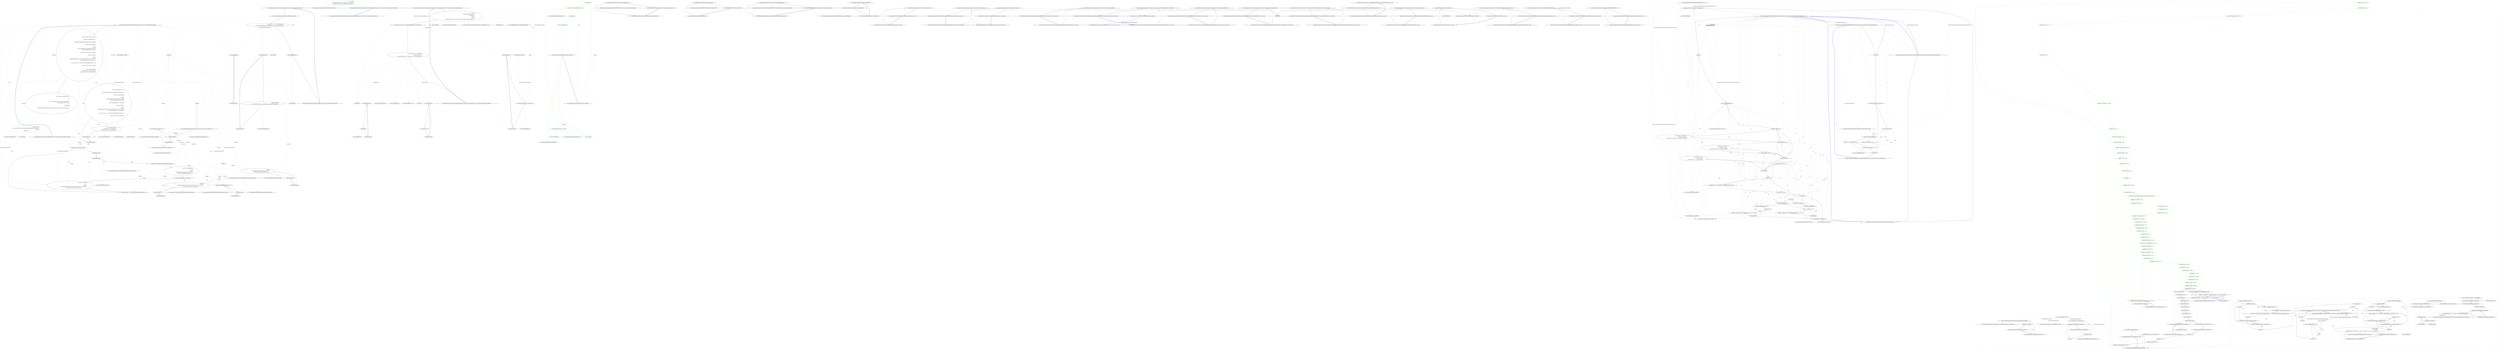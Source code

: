 digraph  {
d1 [cluster="CommandLine.Core.TypeConverter.ChangeType(System.Collections.Generic.IEnumerable<string>, System.Type, bool, System.Globalization.CultureInfo)", color=green, community=0, label="0: return scalar\r\n                ? ChangeTypeScalar(values.Single(), conversionType, conversionCulture)\r\n                : ChangeTypeSequence(values, conversionType, conversionCulture);", span="15-17"];
d0 [cluster="CommandLine.Core.TypeConverter.ChangeType(System.Collections.Generic.IEnumerable<string>, System.Type, bool, System.Globalization.CultureInfo)", label="Entry CommandLine.Core.TypeConverter.ChangeType(System.Collections.Generic.IEnumerable<string>, System.Type, bool, System.Globalization.CultureInfo)", span="13-13"];
d2 [cluster="CommandLine.Core.TypeConverter.ChangeType(System.Collections.Generic.IEnumerable<string>, System.Type, bool, System.Globalization.CultureInfo)", label="Exit CommandLine.Core.TypeConverter.ChangeType(System.Collections.Generic.IEnumerable<string>, System.Type, bool, System.Globalization.CultureInfo)", span="13-13"];
d3 [cluster="System.Collections.Generic.IEnumerable<TSource>.Single<TSource>()", label="Entry System.Collections.Generic.IEnumerable<TSource>.Single<TSource>()", span="0-0"];
d4 [cluster="CommandLine.Core.TypeConverter.ChangeTypeScalar(string, System.Type, System.Globalization.CultureInfo)", label="Entry CommandLine.Core.TypeConverter.ChangeTypeScalar(string, System.Type, System.Globalization.CultureInfo)", span="36-36"];
d5 [cluster="CommandLine.Core.TypeConverter.ChangeTypeSequence(System.Collections.Generic.IEnumerable<string>, System.Type, System.Globalization.CultureInfo)", label="Entry CommandLine.Core.TypeConverter.ChangeTypeSequence(System.Collections.Generic.IEnumerable<string>, System.Type, System.Globalization.CultureInfo)", span="20-20"];
d46 [cluster="CommandLine.Core.TypeConverter.ChangeTypeScalarImpl(string, System.Type, System.Globalization.CultureInfo)", color=green, community=0, label="1: return Either.Protect(\r\n                conversionType.IsPrimitiveEx() || ReflectionHelper.IsFSharpOptionType(conversionType)\r\n                    ? changeType\r\n                    : makeType, value);", span="89-92"];
d35 [cluster="CommandLine.Core.TypeConverter.ChangeTypeScalarImpl(string, System.Type, System.Globalization.CultureInfo)", label="Entry CommandLine.Core.TypeConverter.ChangeTypeScalarImpl(string, System.Type, System.Globalization.CultureInfo)", span="44-44"];
d44 [cluster="CommandLine.Core.TypeConverter.ChangeTypeScalarImpl(string, System.Type, System.Globalization.CultureInfo)", label="Func<string, object> changeType = input =>\r\n            {\r\n                Func<object> safeChangeType = () =>\r\n                {\r\n                    var isFsOption = ReflectionHelper.IsFSharpOptionType(conversionType);\r\n\r\n                    Func<Type> getUnderlyingType =\r\n                        () =>\r\n                            isFsOption\r\n                                ? FSharpOptionHelper.GetUnderlyingType(conversionType)\r\n                                : Nullable.GetUnderlyingType(conversionType);\r\n\r\n                    var type = getUnderlyingType() ?? conversionType;\r\n\r\n                    Func<object> withValue =\r\n                        () =>\r\n                            isFsOption\r\n                                ? FSharpOptionHelper.Some(type, Convert.ChangeType(input, type, conversionCulture))\r\n                                : Convert.ChangeType(input, type, conversionCulture);\r\n\r\n                    Func<object> empty = () => isFsOption ? FSharpOptionHelper.None(type) : null;\r\n\r\n                    return (input == null) ? empty() : withValue();\r\n                };\r\n\r\n                return input.IsBooleanString()\r\n                    ? input.ToBoolean() : conversionType.IsEnum\r\n                        ? input.ToEnum(conversionType) : safeChangeType();\r\n            }", span="46-74"];
d45 [cluster="CommandLine.Core.TypeConverter.ChangeTypeScalarImpl(string, System.Type, System.Globalization.CultureInfo)", label="Func<string, object> makeType = input =>\r\n            {\r\n                try\r\n                {\r\n                    var ctor = conversionType.GetConstructor(new[] { typeof(string) });\r\n                    return ctor.Invoke(new object[] { input });\r\n                }\r\n                catch (Exception)\r\n                {\r\n                    throw new FormatException(''Destination conversion type must have a constructor that accepts a string.'');\r\n                }\r\n            }", span="76-87"];
d47 [cluster="CommandLine.Core.TypeConverter.ChangeTypeScalarImpl(string, System.Type, System.Globalization.CultureInfo)", label="Exit CommandLine.Core.TypeConverter.ChangeTypeScalarImpl(string, System.Type, System.Globalization.CultureInfo)", span="44-44"];
d48 [cluster="System.Type.IsPrimitiveEx()", label="Entry System.Type.IsPrimitiveEx()", span="209-209"];
d49 [cluster="CommandLine.Infrastructure.ReflectionHelper.IsFSharpOptionType(System.Type)", label="Entry CommandLine.Infrastructure.ReflectionHelper.IsFSharpOptionType(System.Type)", span="35-35"];
d50 [cluster="Unk.Protect", label="Entry Unk.Protect", span=""];
d91 [cluster="CommandLine.Core.TypeConverter.ToEnum(string, System.Type)", color=green, community=0, label="0: object parsedValue", span="97-97"];
d90 [cluster="CommandLine.Core.TypeConverter.ToEnum(string, System.Type)", label="Entry CommandLine.Core.TypeConverter.ToEnum(string, System.Type)", span="95-95"];
d92 [cluster="CommandLine.Core.TypeConverter.ToEnum(string, System.Type)", color=green, community=0, label="0: parsedValue = Enum.Parse(conversionType, value)", span="100-100"];
d93 [cluster="CommandLine.Core.TypeConverter.ToEnum(string, System.Type)", color=green, community=0, label="0: ArgumentException", span="102-102"];
d95 [cluster="CommandLine.Core.TypeConverter.ToEnum(string, System.Type)", color=green, community=0, label="0: Enum.IsDefined(conversionType, parsedValue)", span="106-106"];
d99 [cluster="System.Enum.Parse(System.Type, string)", label="Entry System.Enum.Parse(System.Type, string)", span="0-0"];
d96 [cluster="CommandLine.Core.TypeConverter.ToEnum(string, System.Type)", color=green, community=0, label="0: return parsedValue;", span="108-108"];
d97 [cluster="CommandLine.Core.TypeConverter.ToEnum(string, System.Type)", color=green, community=0, label="0: throw new FormatException();", span="110-110"];
d101 [cluster="System.Enum.IsDefined(System.Type, object)", label="Entry System.Enum.IsDefined(System.Type, object)", span="0-0"];
d94 [cluster="CommandLine.Core.TypeConverter.ToEnum(string, System.Type)", color=green, community=0, label="0: throw new FormatException();", span="104-104"];
d98 [cluster="CommandLine.Core.TypeConverter.ToEnum(string, System.Type)", label="Exit CommandLine.Core.TypeConverter.ToEnum(string, System.Type)", span="95-95"];
d100 [cluster="System.FormatException.FormatException()", label="Entry System.FormatException.FormatException()", span="0-0"];
d34 [cluster="CommandLine.Core.TypeConverter.ChangeTypeScalar(string, System.Type, System.Globalization.CultureInfo)", label="Exit CommandLine.Core.TypeConverter.ChangeTypeScalar(string, System.Type, System.Globalization.CultureInfo)", span="36-36"];
d31 [cluster="CommandLine.Core.TypeConverter.ChangeTypeScalar(string, System.Type, System.Globalization.CultureInfo)", label="var result = ChangeTypeScalarImpl(value, conversionType, conversionCulture)", span="38-38"];
d9 [cluster="CommandLine.Core.TypeConverter.ChangeTypeSequence(System.Collections.Generic.IEnumerable<string>, System.Type, System.Globalization.CultureInfo)", label="Exit CommandLine.Core.TypeConverter.ChangeTypeSequence(System.Collections.Generic.IEnumerable<string>, System.Type, System.Globalization.CultureInfo)", span="20-20"];
d6 [cluster="CommandLine.Core.TypeConverter.ChangeTypeSequence(System.Collections.Generic.IEnumerable<string>, System.Type, System.Globalization.CultureInfo)", label="var type =\r\n                conversionType.GetGenericArguments()\r\n                              .SingleOrDefault()\r\n                              .ToMaybe()\r\n                              .FromJust(\r\n                                  new ApplicationException(''Non scalar properties should be sequence of type IEnumerable<T>.''))", span="22-27"];
d7 [cluster="CommandLine.Core.TypeConverter.ChangeTypeSequence(System.Collections.Generic.IEnumerable<string>, System.Type, System.Globalization.CultureInfo)", label="var converted = values.Select(value => ChangeTypeScalar(value, type, conversionCulture))", span="29-29"];
d21 [cluster="lambda expression", label="ChangeTypeScalar(value, type, conversionCulture)", span="29-29"];
d52 [cluster="lambda expression", label="Func<object> safeChangeType = () =>\r\n                {\r\n                    var isFsOption = ReflectionHelper.IsFSharpOptionType(conversionType);\r\n\r\n                    Func<Type> getUnderlyingType =\r\n                        () =>\r\n                            isFsOption\r\n                                ? FSharpOptionHelper.GetUnderlyingType(conversionType)\r\n                                : Nullable.GetUnderlyingType(conversionType);\r\n\r\n                    var type = getUnderlyingType() ?? conversionType;\r\n\r\n                    Func<object> withValue =\r\n                        () =>\r\n                            isFsOption\r\n                                ? FSharpOptionHelper.Some(type, Convert.ChangeType(input, type, conversionCulture))\r\n                                : Convert.ChangeType(input, type, conversionCulture);\r\n\r\n                    Func<object> empty = () => isFsOption ? FSharpOptionHelper.None(type) : null;\r\n\r\n                    return (input == null) ? empty() : withValue();\r\n                }", span="48-69"];
d60 [cluster="lambda expression", label="var isFsOption = ReflectionHelper.IsFSharpOptionType(conversionType)", span="50-50"];
d61 [cluster="lambda expression", label="Func<Type> getUnderlyingType =\r\n                        () =>\r\n                            isFsOption\r\n                                ? FSharpOptionHelper.GetUnderlyingType(conversionType)\r\n                                : Nullable.GetUnderlyingType(conversionType)", span="52-56"];
d68 [cluster="lambda expression", label="isFsOption\r\n                                ? FSharpOptionHelper.GetUnderlyingType(conversionType)\r\n                                : Nullable.GetUnderlyingType(conversionType)", span="54-56"];
d62 [cluster="lambda expression", label="var type = getUnderlyingType() ?? conversionType", span="58-58"];
d63 [cluster="lambda expression", label="Func<object> withValue =\r\n                        () =>\r\n                            isFsOption\r\n                                ? FSharpOptionHelper.Some(type, Convert.ChangeType(input, type, conversionCulture))\r\n                                : Convert.ChangeType(input, type, conversionCulture)", span="60-64"];
d73 [cluster="lambda expression", label="isFsOption\r\n                                ? FSharpOptionHelper.Some(type, Convert.ChangeType(input, type, conversionCulture))\r\n                                : Convert.ChangeType(input, type, conversionCulture)", span="62-64"];
d53 [cluster="lambda expression", label="return input.IsBooleanString()\r\n                    ? input.ToBoolean() : conversionType.IsEnum\r\n                        ? input.ToEnum(conversionType) : safeChangeType();", span="71-73"];
d82 [cluster="lambda expression", label="var ctor = conversionType.GetConstructor(new[] { typeof(string) })", span="80-80"];
d65 [cluster="lambda expression", label="return (input == null) ? empty() : withValue();", span="68-68"];
d83 [cluster="lambda expression", label="return ctor.Invoke(new object[] { input });", span="81-81"];
d33 [cluster="CommandLine.Core.TypeConverter.ChangeTypeScalar(string, System.Type, System.Globalization.CultureInfo)", label="return Maybe.OfEither(result);", span="41-41"];
d32 [cluster="CommandLine.Core.TypeConverter.ChangeTypeScalar(string, System.Type, System.Globalization.CultureInfo)", label="result.Match(_ => { }, e => e.RethrowWhenAbsentIn(\r\n                new[] { typeof(InvalidCastException), typeof(FormatException), typeof(OverflowException) }))", span="39-40"];
d8 [cluster="CommandLine.Core.TypeConverter.ChangeTypeSequence(System.Collections.Generic.IEnumerable<string>, System.Type, System.Globalization.CultureInfo)", label="return converted.Any(a => a.MatchNothing())\r\n                ? Maybe.Nothing<object>()\r\n                : Maybe.Just(converted.Select(c => ((Just<object>)c).Value).ToUntypedArray(type));", span="31-33"];
d10 [cluster="System.Type.GetGenericArguments()", label="Entry System.Type.GetGenericArguments()", span="0-0"];
d11 [cluster="System.Collections.Generic.IEnumerable<TSource>.SingleOrDefault<TSource>()", label="Entry System.Collections.Generic.IEnumerable<TSource>.SingleOrDefault<TSource>()", span="0-0"];
d12 [cluster="T.ToMaybe<T>()", label="Entry T.ToMaybe<T>()", span="249-249"];
d13 [cluster="System.ApplicationException.ApplicationException(string)", label="Entry System.ApplicationException.ApplicationException(string)", span="0-0"];
d14 [cluster="Unk.FromJust", label="Entry Unk.FromJust", span=""];
d15 [cluster="Unk.Select", label="Entry Unk.Select", span=""];
d20 [cluster="lambda expression", label="Entry lambda expression", span="29-29"];
d102 [label="System.Globalization.CultureInfo", span=""];
d103 [label=type, span=""];
d22 [cluster="lambda expression", label="Exit lambda expression", span="29-29"];
d23 [cluster="Unk.ChangeTypeScalar", label="Entry Unk.ChangeTypeScalar", span=""];
d104 [label="System.Type", span=""];
d105 [label="System.Globalization.CultureInfo", span=""];
d51 [cluster="lambda expression", label="Entry lambda expression", span="46-74"];
d59 [cluster="lambda expression", label="Entry lambda expression", span="48-69"];
d64 [cluster="lambda expression", label="Func<object> empty = () => isFsOption ? FSharpOptionHelper.None(type) : null", span="66-66"];
d78 [cluster="lambda expression", label="isFsOption ? FSharpOptionHelper.None(type) : null", span="66-66"];
d107 [label=isFsOption, span=""];
d67 [cluster="lambda expression", label="Entry lambda expression", span="53-56"];
d69 [cluster="lambda expression", label="Exit lambda expression", span="53-56"];
d70 [cluster="CommandLine.Infrastructure.FSharpOptionHelper.GetUnderlyingType(System.Type)", label="Entry CommandLine.Infrastructure.FSharpOptionHelper.GetUnderlyingType(System.Type)", span="8-8"];
d71 [cluster="System.Nullable.GetUnderlyingType(System.Type)", label="Entry System.Nullable.GetUnderlyingType(System.Type)", span="0-0"];
d58 [cluster="System.Func<TResult>.Invoke()", label="Entry System.Func<TResult>.Invoke()", span="0-0"];
d106 [label=string, span=""];
d108 [label=type, span=""];
d72 [cluster="lambda expression", label="Entry lambda expression", span="61-64"];
d74 [cluster="lambda expression", label="Exit lambda expression", span="61-64"];
d75 [cluster="System.Convert.ChangeType(object, System.Type, System.IFormatProvider)", label="Entry System.Convert.ChangeType(object, System.Type, System.IFormatProvider)", span="0-0"];
d76 [cluster="CommandLine.Infrastructure.FSharpOptionHelper.Some(System.Type, object)", label="Entry CommandLine.Infrastructure.FSharpOptionHelper.Some(System.Type, object)", span="14-14"];
d54 [cluster="lambda expression", label="Exit lambda expression", span="46-74"];
d55 [cluster="string.IsBooleanString()", label="Entry string.IsBooleanString()", span="60-60"];
d56 [cluster="string.ToBoolean()", label="Entry string.ToBoolean()", span="66-66"];
d57 [cluster="string.ToEnum(System.Type)", label="Entry string.ToEnum(System.Type)", span="95-95"];
d81 [cluster="lambda expression", label="Entry lambda expression", span="76-87"];
d87 [cluster="System.Type.GetConstructor(System.Type[])", label="Entry System.Type.GetConstructor(System.Type[])", span="0-0"];
d66 [cluster="lambda expression", label="Exit lambda expression", span="48-69"];
d86 [cluster="lambda expression", label="Exit lambda expression", span="76-87"];
d88 [cluster="System.Reflection.ConstructorInfo.Invoke(object[])", label="Entry System.Reflection.ConstructorInfo.Invoke(object[])", span="0-0"];
d37 [cluster="Unk.OfEither", label="Entry Unk.OfEither", span=""];
d36 [cluster="Unk.Match", label="Entry Unk.Match", span=""];
d38 [cluster="lambda expression", label="Entry lambda expression", span="39-39"];
d40 [cluster="lambda expression", label="Entry lambda expression", span="39-40"];
d16 [cluster="Unk.Any", label="Entry Unk.Any", span=""];
d17 [cluster="CSharpx.Maybe.Nothing<T>()", label="Entry CSharpx.Maybe.Nothing<T>()", span="116-116"];
d18 [cluster="Unk.ToUntypedArray", label="Entry Unk.ToUntypedArray", span=""];
d19 [cluster="CSharpx.Maybe.Just<T>(T)", label="Entry CSharpx.Maybe.Just<T>(T)", span="124-124"];
d24 [cluster="lambda expression", label="Entry lambda expression", span="31-31"];
d28 [cluster="lambda expression", label="Entry lambda expression", span="33-33"];
d77 [cluster="lambda expression", label="Entry lambda expression", span="66-66"];
d79 [cluster="lambda expression", label="Exit lambda expression", span="66-66"];
d80 [cluster="CommandLine.Infrastructure.FSharpOptionHelper.None(System.Type)", label="Entry CommandLine.Infrastructure.FSharpOptionHelper.None(System.Type)", span="22-22"];
d85 [cluster="lambda expression", label="throw new FormatException(''Destination conversion type must have a constructor that accepts a string.'');", span="85-85"];
d39 [cluster="lambda expression", label="Exit lambda expression", span="39-39"];
d42 [cluster="lambda expression", label="Exit lambda expression", span="39-40"];
d41 [cluster="lambda expression", label="e.RethrowWhenAbsentIn(\r\n                new[] { typeof(InvalidCastException), typeof(FormatException), typeof(OverflowException) })", span="39-40"];
d26 [cluster="lambda expression", label="Exit lambda expression", span="31-31"];
d25 [cluster="lambda expression", label="a.MatchNothing()", span="31-31"];
d30 [cluster="lambda expression", label="Exit lambda expression", span="33-33"];
d29 [cluster="lambda expression", label="((Just<object>)c).Value", span="33-33"];
d84 [cluster="lambda expression", label=Exception, span="83-83"];
d89 [cluster="System.FormatException.FormatException(string)", label="Entry System.FormatException.FormatException(string)", span="0-0"];
d43 [cluster="Unk.RethrowWhenAbsentIn", label="Entry Unk.RethrowWhenAbsentIn", span=""];
d27 [cluster="Unk.MatchNothing", label="Entry Unk.MatchNothing", span=""];
m0_7 [cluster="Humanizer.Localisation.NumberToWords.INumberToWordsConverter.Convert(int, Humanizer.GrammaticalGender)", file="InstanceBuilder.cs", label="Entry Humanizer.Localisation.NumberToWords.INumberToWordsConverter.Convert(int, Humanizer.GrammaticalGender)", span="20-20"];
m0_4 [cluster="Humanizer.NumberToWordsExtension.ToWords(int, Humanizer.GrammaticalGender)", file="InstanceBuilder.cs", label="Entry Humanizer.NumberToWordsExtension.ToWords(int, Humanizer.GrammaticalGender)", span="38-38"];
m0_5 [cluster="Humanizer.NumberToWordsExtension.ToWords(int, Humanizer.GrammaticalGender)", file="InstanceBuilder.cs", label="return Configurator.NumberToWordsConverter.Convert(number, gender);", span="40-40"];
m0_6 [cluster="Humanizer.NumberToWordsExtension.ToWords(int, Humanizer.GrammaticalGender)", file="InstanceBuilder.cs", label="Exit Humanizer.NumberToWordsExtension.ToWords(int, Humanizer.GrammaticalGender)", span="38-38"];
m0_3 [cluster="Humanizer.Localisation.NumberToWords.INumberToWordsConverter.Convert(int)", file="InstanceBuilder.cs", label="Entry Humanizer.Localisation.NumberToWords.INumberToWordsConverter.Convert(int)", span="12-12"];
m0_15 [cluster="Humanizer.Localisation.NumberToWords.INumberToWordsConverter.ConvertToOrdinal(int, Humanizer.GrammaticalGender)", file="InstanceBuilder.cs", label="Entry Humanizer.Localisation.NumberToWords.INumberToWordsConverter.ConvertToOrdinal(int, Humanizer.GrammaticalGender)", span="35-35"];
m0_8 [cluster="Humanizer.NumberToWordsExtension.ToOrdinalWords(int)", file="InstanceBuilder.cs", label="Entry Humanizer.NumberToWordsExtension.ToOrdinalWords(int)", span="48-48"];
m0_9 [cluster="Humanizer.NumberToWordsExtension.ToOrdinalWords(int)", file="InstanceBuilder.cs", label="return Configurator.NumberToWordsConverter.ConvertToOrdinal(number);", span="50-50"];
m0_10 [cluster="Humanizer.NumberToWordsExtension.ToOrdinalWords(int)", file="InstanceBuilder.cs", label="Exit Humanizer.NumberToWordsExtension.ToOrdinalWords(int)", span="48-48"];
m0_12 [cluster="Humanizer.NumberToWordsExtension.ToOrdinalWords(int, Humanizer.GrammaticalGender)", file="InstanceBuilder.cs", label="Entry Humanizer.NumberToWordsExtension.ToOrdinalWords(int, Humanizer.GrammaticalGender)", span="61-61"];
m0_13 [cluster="Humanizer.NumberToWordsExtension.ToOrdinalWords(int, Humanizer.GrammaticalGender)", file="InstanceBuilder.cs", label="return Configurator.NumberToWordsConverter.ConvertToOrdinal(number, gender);", span="63-63"];
m0_14 [cluster="Humanizer.NumberToWordsExtension.ToOrdinalWords(int, Humanizer.GrammaticalGender)", file="InstanceBuilder.cs", label="Exit Humanizer.NumberToWordsExtension.ToOrdinalWords(int, Humanizer.GrammaticalGender)", span="61-61"];
m0_11 [cluster="Humanizer.Localisation.NumberToWords.INumberToWordsConverter.ConvertToOrdinal(int)", file="InstanceBuilder.cs", label="Entry Humanizer.Localisation.NumberToWords.INumberToWordsConverter.ConvertToOrdinal(int)", span="27-27"];
m0_0 [cluster="Humanizer.NumberToWordsExtension.ToWords(int)", file="InstanceBuilder.cs", label="Entry Humanizer.NumberToWordsExtension.ToWords(int)", span="14-14"];
m0_1 [cluster="Humanizer.NumberToWordsExtension.ToWords(int)", file="InstanceBuilder.cs", label="return Configurator.NumberToWordsConverter.Convert(number);", span="16-16"];
m0_2 [cluster="Humanizer.NumberToWordsExtension.ToWords(int)", file="InstanceBuilder.cs", label="Exit Humanizer.NumberToWordsExtension.ToWords(int)", span="14-14"];
m1_35 [cluster="Humanizer.Tests.TruncatorTests.TruncateWithFixedNumberOfWordsTruncatorTruncateFromLeft(string, int, string)", file="InstanceBuilderTests.cs", label="Entry Humanizer.Tests.TruncatorTests.TruncateWithFixedNumberOfWordsTruncatorTruncateFromLeft(string, int, string)", span="148-148"];
m1_36 [cluster="Humanizer.Tests.TruncatorTests.TruncateWithFixedNumberOfWordsTruncatorTruncateFromLeft(string, int, string)", file="InstanceBuilderTests.cs", label="Assert.Equal(expectedOutput, input.Truncate(length, Truncator.FixedNumberOfWords, TruncateFrom.Left))", span="150-150"];
m1_37 [cluster="Humanizer.Tests.TruncatorTests.TruncateWithFixedNumberOfWordsTruncatorTruncateFromLeft(string, int, string)", file="InstanceBuilderTests.cs", label="Exit Humanizer.Tests.TruncatorTests.TruncateWithFixedNumberOfWordsTruncatorTruncateFromLeft(string, int, string)", span="148-148"];
m1_8 [cluster="string.Truncate(int, Humanizer.ITruncator, Humanizer.TruncateFrom)", file="InstanceBuilderTests.cs", label="Entry string.Truncate(int, Humanizer.ITruncator, Humanizer.TruncateFrom)", span="28-28"];
m1_19 [cluster="Humanizer.Tests.TruncatorTests.TruncateWithTruncationStringAndFixedLengthTruncator(string, int, string, string)", file="InstanceBuilderTests.cs", label="Entry Humanizer.Tests.TruncatorTests.TruncateWithTruncationStringAndFixedLengthTruncator(string, int, string, string)", span="79-79"];
m1_20 [cluster="Humanizer.Tests.TruncatorTests.TruncateWithTruncationStringAndFixedLengthTruncator(string, int, string, string)", file="InstanceBuilderTests.cs", label="Assert.Equal(expectedOutput, input.Truncate(length, truncationString, Truncator.FixedLength))", span="81-81"];
m1_21 [cluster="Humanizer.Tests.TruncatorTests.TruncateWithTruncationStringAndFixedLengthTruncator(string, int, string, string)", file="InstanceBuilderTests.cs", label="Exit Humanizer.Tests.TruncatorTests.TruncateWithTruncationStringAndFixedLengthTruncator(string, int, string, string)", span="79-79"];
m1_26 [cluster="Humanizer.Tests.TruncatorTests.TruncateWithTruncationStringAndFixedNumberOfWordsTruncator(string, int, string, string)", file="InstanceBuilderTests.cs", label="Entry Humanizer.Tests.TruncatorTests.TruncateWithTruncationStringAndFixedNumberOfWordsTruncator(string, int, string, string)", span="109-109"];
m1_27 [cluster="Humanizer.Tests.TruncatorTests.TruncateWithTruncationStringAndFixedNumberOfWordsTruncator(string, int, string, string)", file="InstanceBuilderTests.cs", label="Assert.Equal(expectedOutput, input.Truncate(length, truncationString, Truncator.FixedNumberOfWords))", span="111-111"];
m1_28 [cluster="Humanizer.Tests.TruncatorTests.TruncateWithTruncationStringAndFixedNumberOfWordsTruncator(string, int, string, string)", file="InstanceBuilderTests.cs", label="Exit Humanizer.Tests.TruncatorTests.TruncateWithTruncationStringAndFixedNumberOfWordsTruncator(string, int, string, string)", span="109-109"];
m1_44 [cluster="Humanizer.Tests.TruncatorTests.TruncateWithTruncationStringAndFixedNumberOfWordsTruncatorTruncateFromLeft(string, int, string, string)", file="InstanceBuilderTests.cs", label="Entry Humanizer.Tests.TruncatorTests.TruncateWithTruncationStringAndFixedNumberOfWordsTruncatorTruncateFromLeft(string, int, string, string)", span="194-194"];
m1_45 [cluster="Humanizer.Tests.TruncatorTests.TruncateWithTruncationStringAndFixedNumberOfWordsTruncatorTruncateFromLeft(string, int, string, string)", file="InstanceBuilderTests.cs", label="Assert.Equal(expectedOutput, input.Truncate(length, truncationString, Truncator.FixedNumberOfWords, TruncateFrom.Left))", span="196-196"];
m1_46 [cluster="Humanizer.Tests.TruncatorTests.TruncateWithTruncationStringAndFixedNumberOfWordsTruncatorTruncateFromLeft(string, int, string, string)", file="InstanceBuilderTests.cs", label="Exit Humanizer.Tests.TruncatorTests.TruncateWithTruncationStringAndFixedNumberOfWordsTruncatorTruncateFromLeft(string, int, string, string)", span="194-194"];
m1_5 [cluster="Humanizer.Tests.TruncatorTests.TruncateWithFixedLengthTruncator(string, int, string)", file="InstanceBuilderTests.cs", label="Entry Humanizer.Tests.TruncatorTests.TruncateWithFixedLengthTruncator(string, int, string)", span="25-25"];
m1_6 [cluster="Humanizer.Tests.TruncatorTests.TruncateWithFixedLengthTruncator(string, int, string)", file="InstanceBuilderTests.cs", label="Assert.Equal(expectedOutput, input.Truncate(length, Truncator.FixedLength))", span="27-27"];
m1_7 [cluster="Humanizer.Tests.TruncatorTests.TruncateWithFixedLengthTruncator(string, int, string)", file="InstanceBuilderTests.cs", label="Exit Humanizer.Tests.TruncatorTests.TruncateWithFixedLengthTruncator(string, int, string)", span="25-25"];
m1_23 [cluster="Humanizer.Tests.TruncatorTests.TruncateWithTruncationStringAndFixedNumberOfCharactersTruncator(string, int, string, string)", file="InstanceBuilderTests.cs", label="Entry Humanizer.Tests.TruncatorTests.TruncateWithTruncationStringAndFixedNumberOfCharactersTruncator(string, int, string, string)", span="94-94"];
m1_24 [cluster="Humanizer.Tests.TruncatorTests.TruncateWithTruncationStringAndFixedNumberOfCharactersTruncator(string, int, string, string)", file="InstanceBuilderTests.cs", label="Assert.Equal(expectedOutput, input.Truncate(length, truncationString, Truncator.FixedNumberOfCharacters))", span="96-96"];
m1_25 [cluster="Humanizer.Tests.TruncatorTests.TruncateWithTruncationStringAndFixedNumberOfCharactersTruncator(string, int, string, string)", file="InstanceBuilderTests.cs", label="Exit Humanizer.Tests.TruncatorTests.TruncateWithTruncationStringAndFixedNumberOfCharactersTruncator(string, int, string, string)", span="94-94"];
m1_29 [cluster="Humanizer.Tests.TruncatorTests.TruncateWithFixedLengthTruncatorTruncateFromLeft(string, int, string)", file="InstanceBuilderTests.cs", label="Entry Humanizer.Tests.TruncatorTests.TruncateWithFixedLengthTruncatorTruncateFromLeft(string, int, string)", span="121-121"];
m1_30 [cluster="Humanizer.Tests.TruncatorTests.TruncateWithFixedLengthTruncatorTruncateFromLeft(string, int, string)", file="InstanceBuilderTests.cs", label="Assert.Equal(expectedOutput, input.Truncate(length, Truncator.FixedLength, TruncateFrom.Left))", span="123-123"];
m1_31 [cluster="Humanizer.Tests.TruncatorTests.TruncateWithFixedLengthTruncatorTruncateFromLeft(string, int, string)", file="InstanceBuilderTests.cs", label="Exit Humanizer.Tests.TruncatorTests.TruncateWithFixedLengthTruncatorTruncateFromLeft(string, int, string)", span="121-121"];
m1_18 [cluster="string.Truncate(int, string, Humanizer.TruncateFrom)", file="InstanceBuilderTests.cs", label="Entry string.Truncate(int, string, Humanizer.TruncateFrom)", span="41-41"];
m1_3 [cluster="string.Truncate(int)", file="InstanceBuilderTests.cs", label="Entry string.Truncate(int)", span="15-15"];
m1_0 [cluster="Humanizer.Tests.TruncatorTests.Truncate(string, int, string)", file="InstanceBuilderTests.cs", label="Entry Humanizer.Tests.TruncatorTests.Truncate(string, int, string)", span="13-13"];
m1_1 [cluster="Humanizer.Tests.TruncatorTests.Truncate(string, int, string)", file="InstanceBuilderTests.cs", label="Assert.Equal(expectedOutput, input.Truncate(length))", span="15-15"];
m1_2 [cluster="Humanizer.Tests.TruncatorTests.Truncate(string, int, string)", file="InstanceBuilderTests.cs", label="Exit Humanizer.Tests.TruncatorTests.Truncate(string, int, string)", span="13-13"];
m1_38 [cluster="Humanizer.Tests.TruncatorTests.TruncateWithTruncationStringAndFixedLengthTruncatorTruncateFromLeft(string, int, string, string)", file="InstanceBuilderTests.cs", label="Entry Humanizer.Tests.TruncatorTests.TruncateWithTruncationStringAndFixedLengthTruncatorTruncateFromLeft(string, int, string, string)", span="163-163"];
m1_39 [cluster="Humanizer.Tests.TruncatorTests.TruncateWithTruncationStringAndFixedLengthTruncatorTruncateFromLeft(string, int, string, string)", file="InstanceBuilderTests.cs", label="Assert.Equal(expectedOutput, input.Truncate(length, truncationString, Truncator.FixedLength, TruncateFrom.Left))", span="165-165"];
m1_40 [cluster="Humanizer.Tests.TruncatorTests.TruncateWithTruncationStringAndFixedLengthTruncatorTruncateFromLeft(string, int, string, string)", file="InstanceBuilderTests.cs", label="Exit Humanizer.Tests.TruncatorTests.TruncateWithTruncationStringAndFixedLengthTruncatorTruncateFromLeft(string, int, string, string)", span="163-163"];
m1_41 [cluster="Humanizer.Tests.TruncatorTests.TruncateWithTruncationStringAndFixedNumberOfCharactersTruncatorTruncateFromLeft(string, int, string, string)", file="InstanceBuilderTests.cs", label="Entry Humanizer.Tests.TruncatorTests.TruncateWithTruncationStringAndFixedNumberOfCharactersTruncatorTruncateFromLeft(string, int, string, string)", span="178-178"];
m1_42 [cluster="Humanizer.Tests.TruncatorTests.TruncateWithTruncationStringAndFixedNumberOfCharactersTruncatorTruncateFromLeft(string, int, string, string)", file="InstanceBuilderTests.cs", label="Assert.Equal(expectedOutput, input.Truncate(length, truncationString, Truncator.FixedNumberOfCharacters, TruncateFrom.Left))", span="180-180"];
m1_43 [cluster="Humanizer.Tests.TruncatorTests.TruncateWithTruncationStringAndFixedNumberOfCharactersTruncatorTruncateFromLeft(string, int, string, string)", file="InstanceBuilderTests.cs", label="Exit Humanizer.Tests.TruncatorTests.TruncateWithTruncationStringAndFixedNumberOfCharactersTruncatorTruncateFromLeft(string, int, string, string)", span="178-178"];
m1_4 [cluster="Unk.Equal", file="InstanceBuilderTests.cs", label="Entry Unk.Equal", span=""];
m1_32 [cluster="Humanizer.Tests.TruncatorTests.TruncateWithFixedNumberOfCharactersTruncatorTruncateFromLeft(string, int, string)", file="InstanceBuilderTests.cs", label="Entry Humanizer.Tests.TruncatorTests.TruncateWithFixedNumberOfCharactersTruncatorTruncateFromLeft(string, int, string)", span="134-134"];
m1_33 [cluster="Humanizer.Tests.TruncatorTests.TruncateWithFixedNumberOfCharactersTruncatorTruncateFromLeft(string, int, string)", file="InstanceBuilderTests.cs", label="Assert.Equal(expectedOutput, input.Truncate(length, Truncator.FixedNumberOfCharacters, TruncateFrom.Left))", span="136-136"];
m1_34 [cluster="Humanizer.Tests.TruncatorTests.TruncateWithFixedNumberOfCharactersTruncatorTruncateFromLeft(string, int, string)", file="InstanceBuilderTests.cs", label="Exit Humanizer.Tests.TruncatorTests.TruncateWithFixedNumberOfCharactersTruncatorTruncateFromLeft(string, int, string)", span="134-134"];
m1_15 [cluster="Humanizer.Tests.TruncatorTests.TruncateWithTruncationString(string, int, string, string)", file="InstanceBuilderTests.cs", label="Entry Humanizer.Tests.TruncatorTests.TruncateWithTruncationString(string, int, string, string)", span="64-64"];
m1_16 [cluster="Humanizer.Tests.TruncatorTests.TruncateWithTruncationString(string, int, string, string)", file="InstanceBuilderTests.cs", label="Assert.Equal(expectedOutput, input.Truncate(length, truncationString))", span="66-66"];
m1_17 [cluster="Humanizer.Tests.TruncatorTests.TruncateWithTruncationString(string, int, string, string)", file="InstanceBuilderTests.cs", label="Exit Humanizer.Tests.TruncatorTests.TruncateWithTruncationString(string, int, string, string)", span="64-64"];
m1_9 [cluster="Humanizer.Tests.TruncatorTests.TruncateWithFixedNumberOfCharactersTruncator(string, int, string)", file="InstanceBuilderTests.cs", label="Entry Humanizer.Tests.TruncatorTests.TruncateWithFixedNumberOfCharactersTruncator(string, int, string)", span="37-37"];
m1_10 [cluster="Humanizer.Tests.TruncatorTests.TruncateWithFixedNumberOfCharactersTruncator(string, int, string)", file="InstanceBuilderTests.cs", label="Assert.Equal(expectedOutput, input.Truncate(length, Truncator.FixedNumberOfCharacters))", span="39-39"];
m1_11 [cluster="Humanizer.Tests.TruncatorTests.TruncateWithFixedNumberOfCharactersTruncator(string, int, string)", file="InstanceBuilderTests.cs", label="Exit Humanizer.Tests.TruncatorTests.TruncateWithFixedNumberOfCharactersTruncator(string, int, string)", span="37-37"];
m1_22 [cluster="string.Truncate(int, string, Humanizer.ITruncator, Humanizer.TruncateFrom)", file="InstanceBuilderTests.cs", label="Entry string.Truncate(int, string, Humanizer.ITruncator, Humanizer.TruncateFrom)", span="55-55"];
m1_12 [cluster="Humanizer.Tests.TruncatorTests.TruncateWithFixedNumberOfWordsTruncator(string, int, string)", file="InstanceBuilderTests.cs", label="Entry Humanizer.Tests.TruncatorTests.TruncateWithFixedNumberOfWordsTruncator(string, int, string)", span="50-50"];
m1_13 [cluster="Humanizer.Tests.TruncatorTests.TruncateWithFixedNumberOfWordsTruncator(string, int, string)", file="InstanceBuilderTests.cs", label="Assert.Equal(expectedOutput, input.Truncate(length, Truncator.FixedNumberOfWords))", span="52-52"];
m1_14 [cluster="Humanizer.Tests.TruncatorTests.TruncateWithFixedNumberOfWordsTruncator(string, int, string)", file="InstanceBuilderTests.cs", label="Exit Humanizer.Tests.TruncatorTests.TruncateWithFixedNumberOfWordsTruncator(string, int, string)", span="50-50"];
m2_4 [cluster="Humanizer.Localisation.NumberToWords.SpanishNumberToWordsConverter.Convert(int)", file="NameLookup.cs", label="return string.Format(''menos {0}'', Convert(Math.Abs(number)));", span="33-33"];
m2_37 [cluster="System.Collections.Generic.List<T>.ToArray()", file="NameLookup.cs", label="Entry System.Collections.Generic.List<T>.ToArray()", span="0-0"];
m2_35 [cluster="string.Format(string, params object[])", file="NameLookup.cs", label="Entry string.Format(string, params object[])", span="0-0"];
m2_3 [cluster="Humanizer.Localisation.NumberToWords.SpanishNumberToWordsConverter.Convert(int)", file="NameLookup.cs", label="number < 0", span="32-32"];
m2_12 [cluster="Humanizer.Localisation.NumberToWords.SpanishNumberToWordsConverter.Convert(int)", file="NameLookup.cs", label="(number / 1000) > 0", span="55-55"];
m2_13 [cluster="Humanizer.Localisation.NumberToWords.SpanishNumberToWordsConverter.Convert(int)", file="NameLookup.cs", label="parts.Add(number / 1000 == 1\r\n                    ? string.Format(''mil'')\r\n                    : string.Format(''{0} mil'', Convert(number / 1000)))", span="57-59"];
m2_14 [cluster="Humanizer.Localisation.NumberToWords.SpanishNumberToWordsConverter.Convert(int)", file="NameLookup.cs", label="number %= 1000", span="61-61"];
m2_49 [cluster="System.Collections.Generic.Dictionary<TKey, TValue>.TryGetValue(TKey, out TValue)", file="NameLookup.cs", label="Entry System.Collections.Generic.Dictionary<TKey, TValue>.TryGetValue(TKey, out TValue)", span="0-0"];
m2_9 [cluster="Humanizer.Localisation.NumberToWords.SpanishNumberToWordsConverter.Convert(int)", file="NameLookup.cs", label="(number / 1000000) > 0", span="46-46"];
m2_10 [cluster="Humanizer.Localisation.NumberToWords.SpanishNumberToWordsConverter.Convert(int)", file="NameLookup.cs", label="parts.Add(number / 1000000 == 1\r\n                    ? string.Format(''un millón'')\r\n                    : string.Format(''{0} millones'', Convert(number / 1000000)))", span="48-50"];
m2_11 [cluster="Humanizer.Localisation.NumberToWords.SpanishNumberToWordsConverter.Convert(int)", file="NameLookup.cs", label="number %= 1000000", span="52-52"];
m2_36 [cluster="System.Collections.Generic.List<T>.Add(T)", file="NameLookup.cs", label="Entry System.Collections.Generic.List<T>.Add(T)", span="0-0"];
m2_6 [cluster="Humanizer.Localisation.NumberToWords.SpanishNumberToWordsConverter.Convert(int)", file="NameLookup.cs", label="(number / 1000000000) > 0", span="37-37"];
m2_7 [cluster="Humanizer.Localisation.NumberToWords.SpanishNumberToWordsConverter.Convert(int)", file="NameLookup.cs", label="parts.Add(number / 1000000000 == 1\r\n                    ? string.Format(''mil millones'')\r\n                    : string.Format(''{0} mil millones'', Convert(number / 1000000000)))", span="39-41"];
m2_8 [cluster="Humanizer.Localisation.NumberToWords.SpanishNumberToWordsConverter.Convert(int)", file="NameLookup.cs", label="number %= 1000000000", span="43-43"];
m2_39 [cluster="Humanizer.Localisation.NumberToWords.SpanishNumberToWordsConverter.ConvertToOrdinal(int, Humanizer.GrammaticalGender)", file="NameLookup.cs", label="Entry Humanizer.Localisation.NumberToWords.SpanishNumberToWordsConverter.ConvertToOrdinal(int, Humanizer.GrammaticalGender)", span="94-94"];
m2_40 [cluster="Humanizer.Localisation.NumberToWords.SpanishNumberToWordsConverter.ConvertToOrdinal(int, Humanizer.GrammaticalGender)", file="NameLookup.cs", label="string towords", span="96-96"];
m2_42 [cluster="Humanizer.Localisation.NumberToWords.SpanishNumberToWordsConverter.ConvertToOrdinal(int, Humanizer.GrammaticalGender)", file="NameLookup.cs", label="towords = Convert(number)", span="98-98"];
m2_41 [cluster="Humanizer.Localisation.NumberToWords.SpanishNumberToWordsConverter.ConvertToOrdinal(int, Humanizer.GrammaticalGender)", file="NameLookup.cs", label="!Ordinals.TryGetValue(number, out towords)", span="97-97"];
m2_43 [cluster="Humanizer.Localisation.NumberToWords.SpanishNumberToWordsConverter.ConvertToOrdinal(int, Humanizer.GrammaticalGender)", file="NameLookup.cs", label="gender == GrammaticalGender.Feminine", span="100-100"];
m2_44 [cluster="Humanizer.Localisation.NumberToWords.SpanishNumberToWordsConverter.ConvertToOrdinal(int, Humanizer.GrammaticalGender)", file="NameLookup.cs", label="towords = towords.TrimEnd('o') + ''a''", span="101-101"];
m2_46 [cluster="Humanizer.Localisation.NumberToWords.SpanishNumberToWordsConverter.ConvertToOrdinal(int, Humanizer.GrammaticalGender)", file="NameLookup.cs", label="towords = towords.TrimEnd('o')", span="103-103"];
m2_47 [cluster="Humanizer.Localisation.NumberToWords.SpanishNumberToWordsConverter.ConvertToOrdinal(int, Humanizer.GrammaticalGender)", file="NameLookup.cs", label="return towords;", span="105-105"];
m2_45 [cluster="Humanizer.Localisation.NumberToWords.SpanishNumberToWordsConverter.ConvertToOrdinal(int, Humanizer.GrammaticalGender)", file="NameLookup.cs", label="number % 10 == 1 || number % 10 == 3", span="102-102"];
m2_48 [cluster="Humanizer.Localisation.NumberToWords.SpanishNumberToWordsConverter.ConvertToOrdinal(int, Humanizer.GrammaticalGender)", file="NameLookup.cs", label="Exit Humanizer.Localisation.NumberToWords.SpanishNumberToWordsConverter.ConvertToOrdinal(int, Humanizer.GrammaticalGender)", span="94-94"];
m2_32 [cluster="System.Math.Abs(int)", file="NameLookup.cs", label="Entry System.Math.Abs(int)", span="0-0"];
m2_33 [cluster="string.Format(string, object)", file="NameLookup.cs", label="Entry string.Format(string, object)", span="0-0"];
m2_38 [cluster="string.Join(string, params string[])", file="NameLookup.cs", label="Entry string.Join(string, params string[])", span="0-0"];
m2_0 [cluster="CommandLine.Tests.Unit.UnParserExtensionsTests.UnParsing_instance_returns_command_line(CommandLine.Tests.Fakes.FakeOptions, string)", file="NameLookup.cs", label="Entry CommandLine.Tests.Unit.UnParserExtensionsTests.UnParsing_instance_returns_command_line(CommandLine.Tests.Fakes.FakeOptions, string)", span="21-21"];
m2_1 [cluster="CommandLine.Tests.Unit.UnParserExtensionsTests.UnParsing_instance_returns_command_line(CommandLine.Tests.Fakes.FakeOptions, string)", color=green, community=0, file="NameLookup.cs", label="1: new Parser()\r                .FormatCommandLine(options)\r                .ShouldBeEquivalentTo(result)", span="23-25"];
m2_2 [cluster="CommandLine.Tests.Unit.UnParserExtensionsTests.UnParsing_instance_returns_command_line(CommandLine.Tests.Fakes.FakeOptions, string)", file="NameLookup.cs", label="Exit CommandLine.Tests.Unit.UnParserExtensionsTests.UnParsing_instance_returns_command_line(CommandLine.Tests.Fakes.FakeOptions, string)", span="21-21"];
m2_15 [cluster="Humanizer.Localisation.NumberToWords.SpanishNumberToWordsConverter.Convert(int)", file="NameLookup.cs", label="(number / 100) > 0", span="64-64"];
m2_16 [cluster="Humanizer.Localisation.NumberToWords.SpanishNumberToWordsConverter.Convert(int)", file="NameLookup.cs", label="parts.Add(number == 100 ? string.Format(''cien'') : HundredsMap[(number / 100)])", span="66-66"];
m2_17 [cluster="Humanizer.Localisation.NumberToWords.SpanishNumberToWordsConverter.Convert(int)", file="NameLookup.cs", label="number %= 100", span="67-67"];
m2_18 [cluster="Humanizer.Localisation.NumberToWords.SpanishNumberToWordsConverter.Convert(int)", file="NameLookup.cs", label="number > 0", span="70-70"];
m2_19 [cluster="Humanizer.Localisation.NumberToWords.SpanishNumberToWordsConverter.Convert(int)", file="NameLookup.cs", label="number < 30", span="72-72"];
m2_20 [cluster="Humanizer.Localisation.NumberToWords.SpanishNumberToWordsConverter.Convert(int)", file="NameLookup.cs", label="parts.Add(UnitsMap[number])", span="73-73"];
m2_21 [cluster="Humanizer.Localisation.NumberToWords.SpanishNumberToWordsConverter.Convert(int)", file="NameLookup.cs", label="number > 20 && number < 30", span="74-74"];
m2_22 [cluster="Humanizer.Localisation.NumberToWords.SpanishNumberToWordsConverter.Convert(int)", file="NameLookup.cs", label="var lastPart = TensMap[number / 10]", span="75-75"];
m2_23 [cluster="Humanizer.Localisation.NumberToWords.SpanishNumberToWordsConverter.Convert(int)", file="NameLookup.cs", label="(number % 10) > 0", span="76-76"];
m2_24 [cluster="Humanizer.Localisation.NumberToWords.SpanishNumberToWordsConverter.Convert(int)", file="NameLookup.cs", label="lastPart += string.Format('' {0}'', UnitsMap[number % 10])", span="77-77"];
m2_26 [cluster="Humanizer.Localisation.NumberToWords.SpanishNumberToWordsConverter.Convert(int)", file="NameLookup.cs", label="var lastPart = TensMap[number / 10]", span="83-83"];
m2_27 [cluster="Humanizer.Localisation.NumberToWords.SpanishNumberToWordsConverter.Convert(int)", file="NameLookup.cs", label="(number % 10) > 0", span="84-84"];
m2_28 [cluster="Humanizer.Localisation.NumberToWords.SpanishNumberToWordsConverter.Convert(int)", file="NameLookup.cs", label="lastPart += string.Format('' y {0}'', UnitsMap[number % 10])", span="85-85"];
m2_5 [cluster="Unk.ShouldBeEquivalentTo", file="NameLookup.cs", label="Entry Unk.ShouldBeEquivalentTo", span=""];
m2_30 [cluster="Humanizer.Localisation.NumberToWords.SpanishNumberToWordsConverter.Convert(int)", file="NameLookup.cs", label="return string.Join('' '', parts.ToArray());", span="91-91"];
m2_25 [cluster="Humanizer.Localisation.NumberToWords.SpanishNumberToWordsConverter.Convert(int)", file="NameLookup.cs", label="parts.Add(lastPart)", span="79-79"];
m2_29 [cluster="Humanizer.Localisation.NumberToWords.SpanishNumberToWordsConverter.Convert(int)", file="NameLookup.cs", label="parts.Add(lastPart)", span="87-87"];
m2_31 [cluster="Humanizer.Localisation.NumberToWords.SpanishNumberToWordsConverter.Convert(int)", file="NameLookup.cs", label="Exit Humanizer.Localisation.NumberToWords.SpanishNumberToWordsConverter.Convert(int)", span="27-27"];
m2_50 [cluster="string.TrimEnd(params char[])", file="NameLookup.cs", label="Entry string.TrimEnd(params char[])", span="0-0"];
m2_34 [cluster="System.Collections.Generic.List<T>.List()", file="NameLookup.cs", label="Entry System.Collections.Generic.List<T>.List()", span="0-0"];
m2_51 [file="NameLookup.cs", label="Humanizer.Localisation.NumberToWords.SpanishNumberToWordsConverter", span=""];
m4_79 [cluster="System.Text.RegularExpressions.Regex.Replace(string, string)", file="Tokenizer.cs", label="Entry System.Text.RegularExpressions.Regex.Replace(string, string)", span="0-0"];
m4_153 [cluster="Humanizer.InflectorExtensions.Underscore(string)", file="Tokenizer.cs", label="Entry Humanizer.InflectorExtensions.Underscore(string)", span="297-297"];
m4_154 [cluster="Humanizer.InflectorExtensions.Underscore(string)", file="Tokenizer.cs", label="return Regex.Replace(\r\n                Regex.Replace(\r\n                    Regex.Replace(input, @''([A-Z]+)([A-Z][a-z])'', ''$1_$2''), @''([a-z\d])([A-Z])'', ''$1_$2''), @''[-\s]'', ''_'').ToLower();", span="299-301"];
m4_155 [cluster="Humanizer.InflectorExtensions.Underscore(string)", file="Tokenizer.cs", label="Exit Humanizer.InflectorExtensions.Underscore(string)", span="297-297"];
m4_96 [cluster="Humanizer.InflectorExtensions.Pluralize(string, bool)", file="Tokenizer.cs", label="Entry Humanizer.InflectorExtensions.Pluralize(string, bool)", span="187-187"];
m4_97 [cluster="Humanizer.InflectorExtensions.Pluralize(string, bool)", file="Tokenizer.cs", label="var result = ApplyRules(Plurals, word)", span="189-189"];
m4_100 [cluster="Humanizer.InflectorExtensions.Pluralize(string, bool)", file="Tokenizer.cs", label="var asSingular = ApplyRules(Singulars, word)", span="194-194"];
m4_101 [cluster="Humanizer.InflectorExtensions.Pluralize(string, bool)", file="Tokenizer.cs", label="var asSingularAsPlural = ApplyRules(Plurals, asSingular)", span="195-195"];
m4_98 [cluster="Humanizer.InflectorExtensions.Pluralize(string, bool)", file="Tokenizer.cs", label=inputIsKnownToBeSingular, span="191-191"];
m4_99 [cluster="Humanizer.InflectorExtensions.Pluralize(string, bool)", file="Tokenizer.cs", label="return result;", span="192-192"];
m4_102 [cluster="Humanizer.InflectorExtensions.Pluralize(string, bool)", file="Tokenizer.cs", label="asSingular != null && asSingular != word && asSingular + ''s'' != word && asSingularAsPlural == word && result != word", span="196-196"];
m4_104 [cluster="Humanizer.InflectorExtensions.Pluralize(string, bool)", file="Tokenizer.cs", label="return result;", span="199-199"];
m4_103 [cluster="Humanizer.InflectorExtensions.Pluralize(string, bool)", file="Tokenizer.cs", label="return word;", span="197-197"];
m4_105 [cluster="Humanizer.InflectorExtensions.Pluralize(string, bool)", file="Tokenizer.cs", label="Exit Humanizer.InflectorExtensions.Pluralize(string, bool)", span="187-187"];
m4_143 [cluster="System.Text.RegularExpressions.Regex.Replace(string, string, System.Text.RegularExpressions.MatchEvaluator)", file="Tokenizer.cs", label="Entry System.Text.RegularExpressions.Regex.Replace(string, string, System.Text.RegularExpressions.MatchEvaluator)", span="0-0"];
m4_73 [cluster="Humanizer.InflectorExtensions.Rule.Apply(string)", file="Tokenizer.cs", label="Entry Humanizer.InflectorExtensions.Rule.Apply(string)", span="133-133"];
m4_74 [cluster="Humanizer.InflectorExtensions.Rule.Apply(string)", file="Tokenizer.cs", label="!_regex.IsMatch(word)", span="135-135"];
m4_76 [cluster="Humanizer.InflectorExtensions.Rule.Apply(string)", file="Tokenizer.cs", label="return _regex.Replace(word, _replacement);", span="140-140"];
m4_75 [cluster="Humanizer.InflectorExtensions.Rule.Apply(string)", file="Tokenizer.cs", label="return null;", span="137-137"];
m4_77 [cluster="Humanizer.InflectorExtensions.Rule.Apply(string)", file="Tokenizer.cs", label="Exit Humanizer.InflectorExtensions.Rule.Apply(string)", span="133-133"];
m4_0 [cluster="Humanizer.InflectorExtensions.InflectorExtensions()", file="Tokenizer.cs", label="Entry Humanizer.InflectorExtensions.InflectorExtensions()", span="53-53"];
m4_5 [cluster="Humanizer.InflectorExtensions.InflectorExtensions()", color=green, community=0, file="Tokenizer.cs", label="1: AddPlural(''(alias|status)$'', ''$1es'')", span="59-59"];
m4_4 [cluster="Humanizer.InflectorExtensions.InflectorExtensions()", file="Tokenizer.cs", label="AddPlural(''(octop|vir|alumn|fung)us$'', ''$1i'')", span="58-58"];
m4_6 [cluster="Humanizer.InflectorExtensions.InflectorExtensions()", color=green, community=0, file="Tokenizer.cs", label="0: AddPlural(''(bu)s$'', ''$1ses'')", span="60-60"];
m4_7 [cluster="Humanizer.InflectorExtensions.InflectorExtensions()", color=green, community=0, file="Tokenizer.cs", label="1: AddPlural(''(buffal|tomat|volcan)o$'', ''$1oes'')", span="61-61"];
m4_8 [cluster="Humanizer.InflectorExtensions.InflectorExtensions()", color=green, community=0, file="Tokenizer.cs", label="1: AddPlural(''([ti])um$'', ''$1a'')", span="62-62"];
m4_9 [cluster="Humanizer.InflectorExtensions.InflectorExtensions()", color=green, community=0, file="Tokenizer.cs", label="0: AddPlural(''sis$'', ''ses'')", span="63-63"];
m4_10 [cluster="Humanizer.InflectorExtensions.InflectorExtensions()", color=green, community=0, file="Tokenizer.cs", label="0: AddPlural(''(?:([^f])fe|([lr])f)$'', ''$1$2ves'')", span="64-64"];
m4_11 [cluster="Humanizer.InflectorExtensions.InflectorExtensions()", color=green, community=0, file="Tokenizer.cs", label="1: AddPlural(''(hive)$'', ''$1s'')", span="65-65"];
m4_12 [cluster="Humanizer.InflectorExtensions.InflectorExtensions()", color=green, community=0, file="Tokenizer.cs", label="0: AddPlural(''([^aeiouy]|qu)y$'', ''$1ies'')", span="66-66"];
m4_13 [cluster="Humanizer.InflectorExtensions.InflectorExtensions()", color=green, community=0, file="Tokenizer.cs", label="1: AddPlural(''(x|ch|ss|sh)$'', ''$1es'')", span="67-67"];
m4_14 [cluster="Humanizer.InflectorExtensions.InflectorExtensions()", color=green, community=0, file="Tokenizer.cs", label="1: AddPlural(''(matr|vert|ind)ix|ex$'', ''$1ices'')", span="68-68"];
m4_15 [cluster="Humanizer.InflectorExtensions.InflectorExtensions()", color=green, community=0, file="Tokenizer.cs", label="1: AddPlural(''([m|l])ouse$'', ''$1ice'')", span="69-69"];
m4_16 [cluster="Humanizer.InflectorExtensions.InflectorExtensions()", color=green, community=0, file="Tokenizer.cs", label="1: AddPlural(''^(ox)$'', ''$1en'')", span="70-70"];
m4_17 [cluster="Humanizer.InflectorExtensions.InflectorExtensions()", color=green, community=0, file="Tokenizer.cs", label="0: AddPlural(''(quiz)$'', ''$1zes'')", span="71-71"];
m4_18 [cluster="Humanizer.InflectorExtensions.InflectorExtensions()", color=green, community=0, file="Tokenizer.cs", label="0: AddPlural(''(campus)$'', ''$1es'')", span="72-72"];
m4_19 [cluster="Humanizer.InflectorExtensions.InflectorExtensions()", color=green, community=0, file="Tokenizer.cs", label="0: AddSingular(''s$'', '''')", span="74-74"];
m4_20 [cluster="Humanizer.InflectorExtensions.InflectorExtensions()", color=green, community=0, file="Tokenizer.cs", label="0: AddSingular(''(n)ews$'', ''$1ews'')", span="75-75"];
m4_21 [cluster="Humanizer.InflectorExtensions.InflectorExtensions()", color=green, community=0, file="Tokenizer.cs", label="0: AddSingular(''([ti])a$'', ''$1um'')", span="76-76"];
m4_22 [cluster="Humanizer.InflectorExtensions.InflectorExtensions()", color=green, community=0, file="Tokenizer.cs", label="0: AddSingular(''((a)naly|(b)a|(d)iagno|(p)arenthe|(p)rogno|(s)ynop|(t)he)ses$'', ''$1$2sis'')", span="77-77"];
m4_23 [cluster="Humanizer.InflectorExtensions.InflectorExtensions()", color=green, community=0, file="Tokenizer.cs", label="0: AddSingular(''(^analy)ses$'', ''$1sis'')", span="78-78"];
m4_24 [cluster="Humanizer.InflectorExtensions.InflectorExtensions()", color=green, community=0, file="Tokenizer.cs", label="0: AddSingular(''([^f])ves$'', ''$1fe'')", span="79-79"];
m4_25 [cluster="Humanizer.InflectorExtensions.InflectorExtensions()", color=green, community=0, file="Tokenizer.cs", label="0: AddSingular(''(hive)s$'', ''$1'')", span="80-80"];
m4_26 [cluster="Humanizer.InflectorExtensions.InflectorExtensions()", color=green, community=0, file="Tokenizer.cs", label="0: AddSingular(''(tive)s$'', ''$1'')", span="81-81"];
m4_27 [cluster="Humanizer.InflectorExtensions.InflectorExtensions()", color=green, community=0, file="Tokenizer.cs", label="0: AddSingular(''([lr])ves$'', ''$1f'')", span="82-82"];
m4_28 [cluster="Humanizer.InflectorExtensions.InflectorExtensions()", color=green, community=0, file="Tokenizer.cs", label="0: AddSingular(''([^aeiouy]|qu)ies$'', ''$1y'')", span="83-83"];
m4_29 [cluster="Humanizer.InflectorExtensions.InflectorExtensions()", color=green, community=0, file="Tokenizer.cs", label="0: AddSingular(''(s)eries$'', ''$1eries'')", span="84-84"];
m4_30 [cluster="Humanizer.InflectorExtensions.InflectorExtensions()", color=green, community=0, file="Tokenizer.cs", label="0: AddSingular(''(m)ovies$'', ''$1ovie'')", span="85-85"];
m4_31 [cluster="Humanizer.InflectorExtensions.InflectorExtensions()", color=green, community=0, file="Tokenizer.cs", label="0: AddSingular(''(x|ch|ss|sh)es$'', ''$1'')", span="86-86"];
m4_32 [cluster="Humanizer.InflectorExtensions.InflectorExtensions()", color=green, community=0, file="Tokenizer.cs", label="0: AddSingular(''([m|l])ice$'', ''$1ouse'')", span="87-87"];
m4_33 [cluster="Humanizer.InflectorExtensions.InflectorExtensions()", color=green, community=0, file="Tokenizer.cs", label="0: AddSingular(''(bus)es$'', ''$1'')", span="88-88"];
m4_34 [cluster="Humanizer.InflectorExtensions.InflectorExtensions()", color=green, community=0, file="Tokenizer.cs", label="0: AddSingular(''(o)es$'', ''$1'')", span="89-89"];
m4_35 [cluster="Humanizer.InflectorExtensions.InflectorExtensions()", color=green, community=0, file="Tokenizer.cs", label="0: AddSingular(''(shoe)s$'', ''$1'')", span="90-90"];
m4_36 [cluster="Humanizer.InflectorExtensions.InflectorExtensions()", color=green, community=0, file="Tokenizer.cs", label="0: AddSingular(''(cris|ax|test)es$'', ''$1is'')", span="91-91"];
m4_37 [cluster="Humanizer.InflectorExtensions.InflectorExtensions()", color=green, community=0, file="Tokenizer.cs", label="0: AddSingular(''(octop|vir|alumn|fung)i$'', ''$1us'')", span="92-92"];
m4_38 [cluster="Humanizer.InflectorExtensions.InflectorExtensions()", color=green, community=0, file="Tokenizer.cs", label="0: AddSingular(''(alias|status)es$'', ''$1'')", span="93-93"];
m4_39 [cluster="Humanizer.InflectorExtensions.InflectorExtensions()", file="Tokenizer.cs", label="AddSingular(''^(ox)en'', ''$1'')", span="94-94"];
m4_40 [cluster="Humanizer.InflectorExtensions.InflectorExtensions()", color=green, community=0, file="Tokenizer.cs", label="0: AddSingular(''(vert|ind)ices$'', ''$1ex'')", span="95-95"];
m4_41 [cluster="Humanizer.InflectorExtensions.InflectorExtensions()", color=green, community=0, file="Tokenizer.cs", label="0: AddSingular(''(matr)ices$'', ''$1ix'')", span="96-96"];
m4_42 [cluster="Humanizer.InflectorExtensions.InflectorExtensions()", color=green, community=0, file="Tokenizer.cs", label="0: AddSingular(''(quiz)zes$'', ''$1'')", span="97-97"];
m4_43 [cluster="Humanizer.InflectorExtensions.InflectorExtensions()", color=green, community=0, file="Tokenizer.cs", label="1: AddSingular(''(campus)es$'', ''$1'')", span="98-98"];
m4_44 [cluster="Humanizer.InflectorExtensions.InflectorExtensions()", color=green, community=0, file="Tokenizer.cs", label="1: AddIrregular(''person'', ''people'')", span="100-100"];
m4_45 [cluster="Humanizer.InflectorExtensions.InflectorExtensions()", color=green, community=0, file="Tokenizer.cs", label="1: AddIrregular(''man'', ''men'')", span="101-101"];
m4_46 [cluster="Humanizer.InflectorExtensions.InflectorExtensions()", color=green, community=0, file="Tokenizer.cs", label="1: AddIrregular(''child'', ''children'')", span="102-102"];
m4_47 [cluster="Humanizer.InflectorExtensions.InflectorExtensions()", color=green, community=0, file="Tokenizer.cs", label="1: AddIrregular(''sex'', ''sexes'')", span="103-103"];
m4_48 [cluster="Humanizer.InflectorExtensions.InflectorExtensions()", color=green, community=0, file="Tokenizer.cs", label="1: AddIrregular(''move'', ''moves'')", span="104-104"];
m4_49 [cluster="Humanizer.InflectorExtensions.InflectorExtensions()", color=green, community=0, file="Tokenizer.cs", label="1: AddIrregular(''goose'', ''geese'')", span="105-105"];
m4_50 [cluster="Humanizer.InflectorExtensions.InflectorExtensions()", color=green, community=0, file="Tokenizer.cs", label="1: AddIrregular(''alumna'', ''alumnae'')", span="106-106"];
m4_51 [cluster="Humanizer.InflectorExtensions.InflectorExtensions()", file="Tokenizer.cs", label="AddIrregular(''criterion'', ''criteria'')", span="107-107"];
m4_3 [cluster="Humanizer.InflectorExtensions.InflectorExtensions()", file="Tokenizer.cs", label="AddPlural(''(ax|test)is$'', ''$1es'')", span="57-57"];
m4_1 [cluster="Humanizer.InflectorExtensions.InflectorExtensions()", file="Tokenizer.cs", label="AddPlural(''$'', ''s'')", span="55-55"];
m4_2 [cluster="Humanizer.InflectorExtensions.InflectorExtensions()", file="Tokenizer.cs", label="AddPlural(''s$'', ''s'')", span="56-56"];
m4_52 [cluster="Humanizer.InflectorExtensions.InflectorExtensions()", file="Tokenizer.cs", label="AddIrregular(''wave'',''waves'')", span="108-108"];
m4_53 [cluster="Humanizer.InflectorExtensions.InflectorExtensions()", file="Tokenizer.cs", label="AddUncountable(''equipment'')", span="110-110"];
m4_54 [cluster="Humanizer.InflectorExtensions.InflectorExtensions()", file="Tokenizer.cs", label="AddUncountable(''information'')", span="111-111"];
m4_62 [cluster="Humanizer.InflectorExtensions.InflectorExtensions()", file="Tokenizer.cs", label="AddUncountable(''aircraft'')", span="119-119"];
m4_55 [cluster="Humanizer.InflectorExtensions.InflectorExtensions()", file="Tokenizer.cs", label="AddUncountable(''rice'')", span="112-112"];
m4_56 [cluster="Humanizer.InflectorExtensions.InflectorExtensions()", file="Tokenizer.cs", label="AddUncountable(''money'')", span="113-113"];
m4_57 [cluster="Humanizer.InflectorExtensions.InflectorExtensions()", file="Tokenizer.cs", label="AddUncountable(''species'')", span="114-114"];
m4_58 [cluster="Humanizer.InflectorExtensions.InflectorExtensions()", file="Tokenizer.cs", label="AddUncountable(''series'')", span="115-115"];
m4_59 [cluster="Humanizer.InflectorExtensions.InflectorExtensions()", file="Tokenizer.cs", label="AddUncountable(''fish'')", span="116-116"];
m4_60 [cluster="Humanizer.InflectorExtensions.InflectorExtensions()", file="Tokenizer.cs", label="AddUncountable(''sheep'')", span="117-117"];
m4_61 [cluster="Humanizer.InflectorExtensions.InflectorExtensions()", file="Tokenizer.cs", label="AddUncountable(''deer'')", span="118-118"];
m4_63 [cluster="Humanizer.InflectorExtensions.InflectorExtensions()", file="Tokenizer.cs", label="Exit Humanizer.InflectorExtensions.InflectorExtensions()", span="53-53"];
m4_106 [cluster="Humanizer.InflectorExtensions.ApplyRules(System.Collections.Generic.IList<Humanizer.InflectorExtensions.Rule>, string)", file="Tokenizer.cs", label="Entry Humanizer.InflectorExtensions.ApplyRules(System.Collections.Generic.IList<Humanizer.InflectorExtensions.Rule>, string)", span="237-237"];
m4_123 [cluster="Humanizer.InflectorExtensions.ApplyRules(System.Collections.Generic.IList<Humanizer.InflectorExtensions.Rule>, string)", file="Tokenizer.cs", label="IsUncountable(word)", span="242-242"];
m4_128 [cluster="Humanizer.InflectorExtensions.ApplyRules(System.Collections.Generic.IList<Humanizer.InflectorExtensions.Rule>, string)", file="Tokenizer.cs", label="(result = rules[i].Apply(word)) != null", span="248-248"];
m4_121 [cluster="Humanizer.InflectorExtensions.ApplyRules(System.Collections.Generic.IList<Humanizer.InflectorExtensions.Rule>, string)", file="Tokenizer.cs", label="word == null", span="239-239"];
m4_124 [cluster="Humanizer.InflectorExtensions.ApplyRules(System.Collections.Generic.IList<Humanizer.InflectorExtensions.Rule>, string)", file="Tokenizer.cs", label="return word;", span="243-243"];
m4_125 [cluster="Humanizer.InflectorExtensions.ApplyRules(System.Collections.Generic.IList<Humanizer.InflectorExtensions.Rule>, string)", file="Tokenizer.cs", label="var result = word", span="245-245"];
m4_126 [cluster="Humanizer.InflectorExtensions.ApplyRules(System.Collections.Generic.IList<Humanizer.InflectorExtensions.Rule>, string)", file="Tokenizer.cs", label="int i = rules.Count - 1", span="246-246"];
m4_127 [cluster="Humanizer.InflectorExtensions.ApplyRules(System.Collections.Generic.IList<Humanizer.InflectorExtensions.Rule>, string)", file="Tokenizer.cs", label="i >= 0", span="246-246"];
m4_129 [cluster="Humanizer.InflectorExtensions.ApplyRules(System.Collections.Generic.IList<Humanizer.InflectorExtensions.Rule>, string)", file="Tokenizer.cs", label="i--", span="246-246"];
m4_130 [cluster="Humanizer.InflectorExtensions.ApplyRules(System.Collections.Generic.IList<Humanizer.InflectorExtensions.Rule>, string)", file="Tokenizer.cs", label="return result;", span="253-253"];
m4_122 [cluster="Humanizer.InflectorExtensions.ApplyRules(System.Collections.Generic.IList<Humanizer.InflectorExtensions.Rule>, string)", file="Tokenizer.cs", label="return null;", span="240-240"];
m4_131 [cluster="Humanizer.InflectorExtensions.ApplyRules(System.Collections.Generic.IList<Humanizer.InflectorExtensions.Rule>, string)", file="Tokenizer.cs", label="Exit Humanizer.InflectorExtensions.ApplyRules(System.Collections.Generic.IList<Humanizer.InflectorExtensions.Rule>, string)", span="237-237"];
m4_152 [cluster="string.Substring(int, int)", file="Tokenizer.cs", label="Entry string.Substring(int, int)", span="0-0"];
m4_68 [cluster="Humanizer.InflectorExtensions.Rule.Rule(string, string)", file="Tokenizer.cs", label="Entry Humanizer.InflectorExtensions.Rule.Rule(string, string)", span="127-127"];
m4_69 [cluster="Humanizer.InflectorExtensions.Rule.Rule(string, string)", file="Tokenizer.cs", label="_regex = new Regex(pattern, RegexOptions.IgnoreCase | RegexOptionsUtil.Compiled)", span="129-129"];
m4_70 [cluster="Humanizer.InflectorExtensions.Rule.Rule(string, string)", file="Tokenizer.cs", label="_replacement = replacement", span="130-130"];
m4_71 [cluster="Humanizer.InflectorExtensions.Rule.Rule(string, string)", file="Tokenizer.cs", label="Exit Humanizer.InflectorExtensions.Rule.Rule(string, string)", span="127-127"];
m4_78 [cluster="System.Text.RegularExpressions.Regex.IsMatch(string)", file="Tokenizer.cs", label="Entry System.Text.RegularExpressions.Regex.IsMatch(string)", span="0-0"];
m4_64 [cluster="Humanizer.InflectorExtensions.AddPlural(string, string)", file="Tokenizer.cs", label="Entry Humanizer.InflectorExtensions.AddPlural(string, string)", span="155-155"];
m4_88 [cluster="Humanizer.InflectorExtensions.AddPlural(string, string)", file="Tokenizer.cs", label="Plurals.Add(new Rule(rule, replacement))", span="157-157"];
m4_89 [cluster="Humanizer.InflectorExtensions.AddPlural(string, string)", file="Tokenizer.cs", label="Exit Humanizer.InflectorExtensions.AddPlural(string, string)", span="155-155"];
m4_65 [cluster="Humanizer.InflectorExtensions.AddSingular(string, string)", file="Tokenizer.cs", label="Entry Humanizer.InflectorExtensions.AddSingular(string, string)", span="160-160"];
m4_90 [cluster="Humanizer.InflectorExtensions.AddSingular(string, string)", file="Tokenizer.cs", label="Singulars.Add(new Rule(rule, replacement))", span="162-162"];
m4_91 [cluster="Humanizer.InflectorExtensions.AddSingular(string, string)", file="Tokenizer.cs", label="Exit Humanizer.InflectorExtensions.AddSingular(string, string)", span="160-160"];
m4_144 [cluster="lambda expression", file="Tokenizer.cs", label="Entry lambda expression", span="278-278"];
m4_145 [cluster="lambda expression", file="Tokenizer.cs", label="match.Groups[1].Value.ToUpper()", span="278-278"];
m4_146 [cluster="lambda expression", file="Tokenizer.cs", label="Exit lambda expression", span="278-278"];
m4_156 [cluster="System.Text.RegularExpressions.Regex.Replace(string, string, string)", file="Tokenizer.cs", label="Entry System.Text.RegularExpressions.Regex.Replace(string, string, string)", span="0-0"];
m4_148 [cluster="Humanizer.InflectorExtensions.Camelize(string)", file="Tokenizer.cs", label="Entry Humanizer.InflectorExtensions.Camelize(string)", span="286-286"];
m4_150 [cluster="Humanizer.InflectorExtensions.Camelize(string)", file="Tokenizer.cs", label="return word.Substring(0, 1).ToLower() + word.Substring(1);", span="289-289"];
m4_149 [cluster="Humanizer.InflectorExtensions.Camelize(string)", file="Tokenizer.cs", label="string word = Pascalize(input)", span="288-288"];
m4_151 [cluster="Humanizer.InflectorExtensions.Camelize(string)", file="Tokenizer.cs", label="Exit Humanizer.InflectorExtensions.Camelize(string)", span="286-286"];
m4_66 [cluster="Humanizer.InflectorExtensions.AddIrregular(string, string)", file="Tokenizer.cs", label="Entry Humanizer.InflectorExtensions.AddIrregular(string, string)", span="144-144"];
m4_80 [cluster="Humanizer.InflectorExtensions.AddIrregular(string, string)", file="Tokenizer.cs", label="AddPlural(''('' + singular[0] + '')'' + singular.Substring(1) + ''$'', ''$1'' + plural.Substring(1))", span="146-146"];
m4_81 [cluster="Humanizer.InflectorExtensions.AddIrregular(string, string)", file="Tokenizer.cs", label="AddSingular(''('' + plural[0] + '')'' + plural.Substring(1) + ''$'', ''$1'' + singular.Substring(1))", span="147-147"];
m4_82 [cluster="Humanizer.InflectorExtensions.AddIrregular(string, string)", file="Tokenizer.cs", label="Exit Humanizer.InflectorExtensions.AddIrregular(string, string)", span="144-144"];
m4_140 [cluster="Humanizer.InflectorExtensions.Pascalize(string)", file="Tokenizer.cs", label="Entry Humanizer.InflectorExtensions.Pascalize(string)", span="276-276"];
m4_141 [cluster="Humanizer.InflectorExtensions.Pascalize(string)", file="Tokenizer.cs", label="return Regex.Replace(input, ''(?:^|_)(.)'', match => match.Groups[1].Value.ToUpper());", span="278-278"];
m4_142 [cluster="Humanizer.InflectorExtensions.Pascalize(string)", file="Tokenizer.cs", label="Exit Humanizer.InflectorExtensions.Pascalize(string)", span="276-276"];
m4_67 [cluster="Humanizer.InflectorExtensions.AddUncountable(string)", file="Tokenizer.cs", label="Entry Humanizer.InflectorExtensions.AddUncountable(string)", span="150-150"];
m4_84 [cluster="Humanizer.InflectorExtensions.AddUncountable(string)", file="Tokenizer.cs", label="Uncountables.Add(word.ToLower())", span="152-152"];
m4_85 [cluster="Humanizer.InflectorExtensions.AddUncountable(string)", file="Tokenizer.cs", label="Exit Humanizer.InflectorExtensions.AddUncountable(string)", span="150-150"];
m4_86 [cluster="string.ToLower()", file="Tokenizer.cs", label="Entry string.ToLower()", span="0-0"];
m4_111 [cluster="Humanizer.InflectorExtensions.Singularize(string, bool)", file="Tokenizer.cs", label="Entry Humanizer.InflectorExtensions.Singularize(string, bool)", span="220-220"];
m4_112 [cluster="Humanizer.InflectorExtensions.Singularize(string, bool)", file="Tokenizer.cs", label="var result = ApplyRules(Singulars, word)", span="223-223"];
m4_115 [cluster="Humanizer.InflectorExtensions.Singularize(string, bool)", file="Tokenizer.cs", label="var asPlural = ApplyRules(Plurals, word)", span="229-229"];
m4_116 [cluster="Humanizer.InflectorExtensions.Singularize(string, bool)", file="Tokenizer.cs", label="var asPluralAsSingular = ApplyRules(Singulars, asPlural)", span="230-230"];
m4_113 [cluster="Humanizer.InflectorExtensions.Singularize(string, bool)", file="Tokenizer.cs", label=inputIsKnownToBePlural, span="225-225"];
m4_114 [cluster="Humanizer.InflectorExtensions.Singularize(string, bool)", file="Tokenizer.cs", label="return result;", span="226-226"];
m4_117 [cluster="Humanizer.InflectorExtensions.Singularize(string, bool)", file="Tokenizer.cs", label="asPlural != word && word + ''s'' != asPlural && asPluralAsSingular == word && result != word", span="231-231"];
m4_119 [cluster="Humanizer.InflectorExtensions.Singularize(string, bool)", file="Tokenizer.cs", label="return result ?? word;", span="234-234"];
m4_118 [cluster="Humanizer.InflectorExtensions.Singularize(string, bool)", file="Tokenizer.cs", label="return word;", span="232-232"];
m4_120 [cluster="Humanizer.InflectorExtensions.Singularize(string, bool)", file="Tokenizer.cs", label="Exit Humanizer.InflectorExtensions.Singularize(string, bool)", span="220-220"];
m4_87 [cluster="System.Collections.Generic.List<T>.Add(T)", file="Tokenizer.cs", label="Entry System.Collections.Generic.List<T>.Add(T)", span="0-0"];
m4_132 [cluster="Humanizer.InflectorExtensions.IsUncountable(string)", file="Tokenizer.cs", label="Entry Humanizer.InflectorExtensions.IsUncountable(string)", span="256-256"];
m4_133 [cluster="Humanizer.InflectorExtensions.IsUncountable(string)", file="Tokenizer.cs", label="return Uncountables.Contains(word.ToLower());", span="258-258"];
m4_134 [cluster="Humanizer.InflectorExtensions.IsUncountable(string)", file="Tokenizer.cs", label="Exit Humanizer.InflectorExtensions.IsUncountable(string)", span="256-256"];
m4_147 [cluster="string.ToUpper()", file="Tokenizer.cs", label="Entry string.ToUpper()", span="0-0"];
m4_72 [cluster="System.Text.RegularExpressions.Regex.Regex(string, System.Text.RegularExpressions.RegexOptions)", file="Tokenizer.cs", label="Entry System.Text.RegularExpressions.Regex.Regex(string, System.Text.RegularExpressions.RegexOptions)", span="0-0"];
m4_135 [cluster="System.Collections.Generic.List<T>.Contains(T)", file="Tokenizer.cs", label="Entry System.Collections.Generic.List<T>.Contains(T)", span="0-0"];
m4_83 [cluster="string.Substring(int)", file="Tokenizer.cs", label="Entry string.Substring(int)", span="0-0"];
m4_164 [file="Tokenizer.cs", label="Humanizer.InflectorExtensions.Rule", span=""];
d1 -> d2  [color=green, key=0, style=solid];
d1 -> d3  [color=green, key=2, style=dotted];
d1 -> d4  [color=green, key=2, style=dotted];
d1 -> d5  [color=green, key=2, style=dotted];
d0 -> d1  [color=green, key=0, style=solid];
d2 -> d0  [color=blue, key=0, style=bold];
d4 -> d31  [key=0, style=solid];
d5 -> d6  [key=0, style=solid];
d5 -> d7  [color=darkseagreen4, key=1, label="System.Collections.Generic.IEnumerable<string>", style=dashed];
d5 -> d21  [color=darkseagreen4, key=1, label="System.Globalization.CultureInfo", style=dashed];
d46 -> d47  [color=green, key=0, style=solid];
d46 -> d48  [color=green, key=2, style=dotted];
d46 -> d49  [color=green, key=2, style=dotted];
d46 -> d50  [color=green, key=2, style=dotted];
d35 -> d46  [color=green, key=1, label=string, style=dashed];
d35 -> d44  [key=0, style=solid];
d35 -> d52  [color=darkseagreen4, key=1, label="System.Type", style=dashed];
d35 -> d60  [color=darkseagreen4, key=1, label="System.Type", style=dashed];
d35 -> d61  [color=darkseagreen4, key=1, label="System.Type", style=dashed];
d35 -> d68  [color=darkseagreen4, key=1, label="System.Type", style=dashed];
d35 -> d62  [color=darkseagreen4, key=1, label="System.Type", style=dashed];
d35 -> d63  [color=darkseagreen4, key=1, label="System.Globalization.CultureInfo", style=dashed];
d35 -> d73  [color=darkseagreen4, key=1, label="System.Globalization.CultureInfo", style=dashed];
d35 -> d53  [color=darkseagreen4, key=1, label="System.Type", style=dashed];
d35 -> d45  [color=darkseagreen4, key=1, label="System.Type", style=dashed];
d35 -> d82  [color=darkseagreen4, key=1, label="System.Type", style=dashed];
d44 -> d46  [color=green, key=1, label=changeType, style=dashed];
d44 -> d45  [key=0, style=solid];
d44 -> d52  [color=darkseagreen4, key=1, label=string, style=dashed];
d44 -> d63  [color=darkseagreen4, key=1, label=string, style=dashed];
d44 -> d73  [color=darkseagreen4, key=1, label=string, style=dashed];
d44 -> d65  [color=darkseagreen4, key=1, label=string, style=dashed];
d44 -> d53  [color=darkseagreen4, key=1, label=string, style=dashed];
d45 -> d46  [color=green, key=0, style=solid];
d45 -> d83  [color=darkseagreen4, key=1, label=string, style=dashed];
d47 -> d35  [color=blue, key=0, style=bold];
d91 -> d92  [color=green, key=0, style=solid];
d90 -> d91  [color=green, key=0, style=solid];
d90 -> d92  [color=green, key=1, label=string, style=dashed];
d90 -> d95  [color=green, key=1, label="System.Type", style=dashed];
d92 -> d93  [color=green, key=0, style=solid];
d92 -> d95  [color=green, key=0, style=solid];
d92 -> d99  [color=green, key=2, style=dotted];
d92 -> d96  [color=green, key=1, label=parsedValue, style=dashed];
d93 -> d94  [color=green, key=0, style=solid];
d95 -> d96  [color=green, key=0, style=solid];
d95 -> d97  [color=green, key=0, style=solid];
d95 -> d101  [color=green, key=2, style=dotted];
d96 -> d98  [color=green, key=0, style=solid];
d97 -> d98  [color=green, key=0, style=solid];
d97 -> d100  [color=green, key=2, style=dotted];
d94 -> d98  [color=green, key=0, style=solid];
d94 -> d100  [color=green, key=2, style=dotted];
d98 -> d90  [color=blue, key=0, style=bold];
d34 -> d4  [color=blue, key=0, style=bold];
d31 -> d35  [key=2, style=dotted];
d31 -> d32  [key=0, style=solid];
d31 -> d33  [color=darkseagreen4, key=1, label=result, style=dashed];
d9 -> d5  [color=blue, key=0, style=bold];
d6 -> d7  [key=0, style=solid];
d6 -> d10  [key=2, style=dotted];
d6 -> d11  [key=2, style=dotted];
d6 -> d12  [key=2, style=dotted];
d6 -> d13  [key=2, style=dotted];
d6 -> d14  [key=2, style=dotted];
d6 -> d21  [color=darkseagreen4, key=1, label=type, style=dashed];
d6 -> d8  [color=darkseagreen4, key=1, label=type, style=dashed];
d7 -> d8  [key=0, style=solid];
d7 -> d15  [key=2, style=dotted];
d7 -> d20  [color=darkseagreen4, key=1, label="lambda expression", style=dashed];
d21 -> d22  [key=0, style=solid];
d21 -> d23  [key=2, style=dotted];
d52 -> d53  [key=0, style=solid];
d60 -> d49  [key=2, style=dotted];
d60 -> d61  [key=0, style=solid];
d60 -> d68  [color=darkseagreen4, key=1, label=isFsOption, style=dashed];
d60 -> d63  [color=darkseagreen4, key=1, label=isFsOption, style=dashed];
d60 -> d73  [color=darkseagreen4, key=1, label=isFsOption, style=dashed];
d60 -> d64  [color=darkseagreen4, key=1, label=isFsOption, style=dashed];
d60 -> d78  [color=darkseagreen4, key=1, label=isFsOption, style=dashed];
d61 -> d62  [key=0, style=solid];
d68 -> d69  [key=0, style=solid];
d68 -> d70  [key=2, style=dotted];
d68 -> d71  [key=2, style=dotted];
d62 -> d63  [key=0, style=solid];
d62 -> d58  [key=2, style=dotted];
d62 -> d73  [color=darkseagreen4, key=1, label=type, style=dashed];
d62 -> d64  [color=darkseagreen4, key=1, label=type, style=dashed];
d62 -> d78  [color=darkseagreen4, key=1, label=type, style=dashed];
d63 -> d64  [key=0, style=solid];
d63 -> d65  [color=darkseagreen4, key=1, label=withValue, style=dashed];
d73 -> d74  [key=0, style=solid];
d73 -> d75  [key=2, style=dotted];
d73 -> d76  [key=2, style=dotted];
d53 -> d54  [key=0, style=solid];
d53 -> d55  [key=2, style=dotted];
d53 -> d56  [key=2, style=dotted];
d53 -> d57  [key=2, style=dotted];
d53 -> d58  [key=2, style=dotted];
d82 -> d83  [key=0, style=solid];
d82 -> d87  [key=2, style=dotted];
d65 -> d66  [key=0, style=solid];
d65 -> d58  [key=2, style=dotted];
d83 -> d86  [key=0, style=solid];
d83 -> d88  [key=2, style=dotted];
d33 -> d34  [key=0, style=solid];
d33 -> d37  [key=2, style=dotted];
d32 -> d33  [key=0, style=solid];
d32 -> d36  [key=2, style=dotted];
d32 -> d38  [color=darkseagreen4, key=1, label="lambda expression", style=dashed];
d32 -> d40  [color=darkseagreen4, key=1, label="lambda expression", style=dashed];
d8 -> d9  [key=0, style=solid];
d8 -> d16  [key=2, style=dotted];
d8 -> d17  [key=2, style=dotted];
d8 -> d15  [key=2, style=dotted];
d8 -> d18  [key=2, style=dotted];
d8 -> d19  [key=2, style=dotted];
d8 -> d24  [color=darkseagreen4, key=1, label="lambda expression", style=dashed];
d8 -> d28  [color=darkseagreen4, key=1, label="lambda expression", style=dashed];
d20 -> d21  [key=0, style=solid];
d102 -> d21  [color=darkseagreen4, key=1, label="System.Globalization.CultureInfo", style=dashed];
d103 -> d21  [color=darkseagreen4, key=1, label=type, style=dashed];
d22 -> d20  [color=blue, key=0, style=bold];
d104 -> d52  [color=darkseagreen4, key=1, label="System.Type", style=dashed];
d104 -> d60  [color=darkseagreen4, key=1, label="System.Type", style=dashed];
d104 -> d61  [color=darkseagreen4, key=1, label="System.Type", style=dashed];
d104 -> d68  [color=darkseagreen4, key=1, label="System.Type", style=dashed];
d104 -> d62  [color=darkseagreen4, key=1, label="System.Type", style=dashed];
d104 -> d53  [color=darkseagreen4, key=1, label="System.Type", style=dashed];
d104 -> d82  [color=darkseagreen4, key=1, label="System.Type", style=dashed];
d105 -> d52  [color=darkseagreen4, key=1, label="System.Globalization.CultureInfo", style=dashed];
d105 -> d63  [color=darkseagreen4, key=1, label="System.Globalization.CultureInfo", style=dashed];
d105 -> d73  [color=darkseagreen4, key=1, label="System.Globalization.CultureInfo", style=dashed];
d51 -> d52  [key=0, style=solid];
d51 -> d63  [color=darkseagreen4, key=1, label=string, style=dashed];
d51 -> d73  [color=darkseagreen4, key=1, label=string, style=dashed];
d51 -> d53  [color=darkseagreen4, key=1, label=string, style=dashed];
d51 -> d65  [color=darkseagreen4, key=1, label=string, style=dashed];
d59 -> d60  [key=0, style=solid];
d64 -> d65  [key=0, style=solid];
d78 -> d79  [key=0, style=solid];
d78 -> d80  [key=2, style=dotted];
d107 -> d68  [color=darkseagreen4, key=1, label=isFsOption, style=dashed];
d107 -> d73  [color=darkseagreen4, key=1, label=isFsOption, style=dashed];
d107 -> d78  [color=darkseagreen4, key=1, label=isFsOption, style=dashed];
d67 -> d68  [key=0, style=solid];
d69 -> d67  [color=blue, key=0, style=bold];
d106 -> d63  [color=darkseagreen4, key=1, label=string, style=dashed];
d106 -> d73  [color=darkseagreen4, key=1, label=string, style=dashed];
d106 -> d65  [color=darkseagreen4, key=1, label=string, style=dashed];
d108 -> d73  [color=darkseagreen4, key=1, label=type, style=dashed];
d108 -> d78  [color=darkseagreen4, key=1, label=type, style=dashed];
d72 -> d73  [key=0, style=solid];
d74 -> d72  [color=blue, key=0, style=bold];
d54 -> d51  [color=blue, key=0, style=bold];
d81 -> d82  [key=0, style=solid];
d81 -> d83  [color=darkseagreen4, key=1, label=string, style=dashed];
d66 -> d59  [color=blue, key=0, style=bold];
d86 -> d81  [color=blue, key=0, style=bold];
d38 -> d39  [key=0, style=solid];
d40 -> d41  [key=0, style=solid];
d24 -> d25  [key=0, style=solid];
d28 -> d29  [key=0, style=solid];
d77 -> d78  [key=0, style=solid];
d79 -> d77  [color=blue, key=0, style=bold];
d85 -> d86  [key=0, style=solid];
d85 -> d89  [key=2, style=dotted];
d39 -> d38  [color=blue, key=0, style=bold];
d42 -> d40  [color=blue, key=0, style=bold];
d41 -> d42  [key=0, style=solid];
d41 -> d43  [key=2, style=dotted];
d26 -> d24  [color=blue, key=0, style=bold];
d25 -> d26  [key=0, style=solid];
d25 -> d27  [key=2, style=dotted];
d30 -> d28  [color=blue, key=0, style=bold];
d29 -> d30  [key=0, style=solid];
d84 -> d85  [key=0, style=solid];
m0_4 -> m0_5  [key=0, style=solid];
m0_5 -> m0_6  [key=0, style=solid];
m0_5 -> m0_7  [key=2, style=dotted];
m0_6 -> m0_4  [color=blue, key=0, style=bold];
m0_8 -> m0_9  [key=0, style=solid];
m0_9 -> m0_10  [key=0, style=solid];
m0_9 -> m0_11  [key=2, style=dotted];
m0_10 -> m0_8  [color=blue, key=0, style=bold];
m0_12 -> m0_13  [key=0, style=solid];
m0_13 -> m0_14  [key=0, style=solid];
m0_13 -> m0_15  [key=2, style=dotted];
m0_14 -> m0_12  [color=blue, key=0, style=bold];
m0_0 -> m0_1  [key=0, style=solid];
m0_1 -> m0_2  [key=0, style=solid];
m0_1 -> m0_3  [key=2, style=dotted];
m0_2 -> m0_0  [color=blue, key=0, style=bold];
m1_35 -> m1_36  [key=0, style=solid];
m1_36 -> m1_37  [key=0, style=solid];
m1_36 -> m1_8  [key=2, style=dotted];
m1_36 -> m1_4  [key=2, style=dotted];
m1_37 -> m1_35  [color=blue, key=0, style=bold];
m1_19 -> m1_20  [key=0, style=solid];
m1_20 -> m1_21  [key=0, style=solid];
m1_20 -> m1_22  [key=2, style=dotted];
m1_20 -> m1_4  [key=2, style=dotted];
m1_21 -> m1_19  [color=blue, key=0, style=bold];
m1_26 -> m1_27  [key=0, style=solid];
m1_27 -> m1_28  [key=0, style=solid];
m1_27 -> m1_22  [key=2, style=dotted];
m1_27 -> m1_4  [key=2, style=dotted];
m1_28 -> m1_26  [color=blue, key=0, style=bold];
m1_44 -> m1_45  [key=0, style=solid];
m1_45 -> m1_46  [key=0, style=solid];
m1_45 -> m1_22  [key=2, style=dotted];
m1_45 -> m1_4  [key=2, style=dotted];
m1_46 -> m1_44  [color=blue, key=0, style=bold];
m1_5 -> m1_6  [key=0, style=solid];
m1_6 -> m1_7  [key=0, style=solid];
m1_6 -> m1_8  [key=2, style=dotted];
m1_6 -> m1_4  [key=2, style=dotted];
m1_7 -> m1_5  [color=blue, key=0, style=bold];
m1_23 -> m1_24  [key=0, style=solid];
m1_24 -> m1_25  [key=0, style=solid];
m1_24 -> m1_22  [key=2, style=dotted];
m1_24 -> m1_4  [key=2, style=dotted];
m1_25 -> m1_23  [color=blue, key=0, style=bold];
m1_29 -> m1_30  [key=0, style=solid];
m1_30 -> m1_31  [key=0, style=solid];
m1_30 -> m1_8  [key=2, style=dotted];
m1_30 -> m1_4  [key=2, style=dotted];
m1_31 -> m1_29  [color=blue, key=0, style=bold];
m1_18 -> m1_18  [color=darkorchid, key=3, label="Field variable string BitSymbol", style=bold];
m1_0 -> m1_1  [key=0, style=solid];
m1_1 -> m1_2  [key=0, style=solid];
m1_1 -> m1_3  [key=2, style=dotted];
m1_1 -> m1_4  [key=2, style=dotted];
m1_2 -> m1_0  [color=blue, key=0, style=bold];
m1_38 -> m1_39  [key=0, style=solid];
m1_39 -> m1_40  [key=0, style=solid];
m1_39 -> m1_22  [key=2, style=dotted];
m1_39 -> m1_4  [key=2, style=dotted];
m1_40 -> m1_38  [color=blue, key=0, style=bold];
m1_41 -> m1_42  [key=0, style=solid];
m1_42 -> m1_43  [key=0, style=solid];
m1_42 -> m1_22  [key=2, style=dotted];
m1_42 -> m1_4  [key=2, style=dotted];
m1_43 -> m1_41  [color=blue, key=0, style=bold];
m1_32 -> m1_33  [key=0, style=solid];
m1_33 -> m1_34  [key=0, style=solid];
m1_33 -> m1_8  [key=2, style=dotted];
m1_33 -> m1_4  [key=2, style=dotted];
m1_34 -> m1_32  [color=blue, key=0, style=bold];
m1_15 -> m1_16  [key=0, style=solid];
m1_16 -> m1_17  [key=0, style=solid];
m1_16 -> m1_18  [key=2, style=dotted];
m1_16 -> m1_4  [key=2, style=dotted];
m1_17 -> m1_15  [color=blue, key=0, style=bold];
m1_9 -> m1_10  [key=0, style=solid];
m1_9 -> m1_9  [color=darkorchid, key=3, label="Field variable long BytesInMegabyte", style=bold];
m1_10 -> m1_11  [key=0, style=solid];
m1_10 -> m1_8  [key=2, style=dotted];
m1_10 -> m1_4  [key=2, style=dotted];
m1_10 -> m1_10  [color=darkorchid, key=3, label="Field variable long BytesInTerabyte", style=bold];
m1_11 -> m1_9  [color=blue, key=0, style=bold];
m1_22 -> m1_18  [color=darkorchid, key=3, label="Property variable string LargestWholeNumberSymbol", style=bold];
m1_12 -> m1_13  [key=0, style=solid];
m1_13 -> m1_14  [key=0, style=solid];
m1_13 -> m1_8  [key=2, style=dotted];
m1_13 -> m1_4  [key=2, style=dotted];
m1_14 -> m1_12  [color=blue, key=0, style=bold];
m2_4 -> m2_0  [key=2, style=dotted];
m2_4 -> m2_31  [key=0, style=solid];
m2_4 -> m2_32  [key=2, style=dotted];
m2_4 -> m2_33  [key=2, style=dotted];
m2_3 -> m2_4  [key=0, style=solid];
m2_3 -> m2_5  [key=0, style=solid];
m2_12 -> m2_13  [key=0, style=solid];
m2_12 -> m2_15  [key=0, style=solid];
m2_13 -> m2_14  [key=0, style=solid];
m2_13 -> m2_3  [key=2, style=dotted];
m2_13 -> m2_4  [key=2, style=dotted];
m2_13 -> m2_5  [key=2, style=dotted];
m2_13 -> m2_0  [key=2, style=dotted];
m2_13 -> m2_35  [key=2, style=dotted];
m2_13 -> m2_33  [key=2, style=dotted];
m2_13 -> m2_36  [key=2, style=dotted];
m2_14 -> m2_12  [color=blue, key=0, style=bold];
m2_14 -> m2_14  [color=darkseagreen4, key=1, label=int, style=dashed];
m2_14 -> m2_15  [key=0, style=solid];
m2_14 -> m2_16  [color=darkseagreen4, key=1, label=int, style=dashed];
m2_14 -> m2_17  [color=darkseagreen4, key=1, label=int, style=dashed];
m2_14 -> m2_18  [color=darkseagreen4, key=1, label=int, style=dashed];
m2_14 -> m2_19  [color=darkseagreen4, key=1, label=int, style=dashed];
m2_14 -> m2_20  [color=darkseagreen4, key=1, label=int, style=dashed];
m2_14 -> m2_21  [color=darkseagreen4, key=1, label=int, style=dashed];
m2_14 -> m2_22  [color=darkseagreen4, key=1, label=int, style=dashed];
m2_14 -> m2_23  [color=darkseagreen4, key=1, label=int, style=dashed];
m2_14 -> m2_24  [color=darkseagreen4, key=1, label=int, style=dashed];
m2_14 -> m2_26  [color=darkseagreen4, key=1, label=int, style=dashed];
m2_14 -> m2_27  [color=darkseagreen4, key=1, label=int, style=dashed];
m2_14 -> m2_28  [color=darkseagreen4, key=1, label=int, style=dashed];
m2_9 -> m2_10  [key=0, style=solid];
m2_9 -> m2_12  [key=0, style=solid];
m2_10 -> m2_11  [key=0, style=solid];
m2_10 -> m2_3  [key=2, style=dotted];
m2_10 -> m2_4  [key=2, style=dotted];
m2_10 -> m2_5  [key=2, style=dotted];
m2_10 -> m2_0  [key=2, style=dotted];
m2_10 -> m2_35  [key=2, style=dotted];
m2_10 -> m2_33  [key=2, style=dotted];
m2_10 -> m2_36  [key=2, style=dotted];
m2_11 -> m2_9  [color=blue, key=0, style=bold];
m2_11 -> m2_13  [color=darkseagreen4, key=1, label=int, style=dashed];
m2_11 -> m2_11  [color=darkseagreen4, key=1, label=int, style=dashed];
m2_11 -> m2_12  [key=0, style=solid];
m2_11 -> m2_14  [color=darkseagreen4, key=1, label=int, style=dashed];
m2_11 -> m2_15  [color=darkseagreen4, key=1, label=int, style=dashed];
m2_11 -> m2_16  [color=darkseagreen4, key=1, label=int, style=dashed];
m2_11 -> m2_17  [color=darkseagreen4, key=1, label=int, style=dashed];
m2_11 -> m2_18  [color=darkseagreen4, key=1, label=int, style=dashed];
m2_11 -> m2_19  [color=darkseagreen4, key=1, label=int, style=dashed];
m2_11 -> m2_20  [color=darkseagreen4, key=1, label=int, style=dashed];
m2_11 -> m2_21  [color=darkseagreen4, key=1, label=int, style=dashed];
m2_11 -> m2_22  [color=darkseagreen4, key=1, label=int, style=dashed];
m2_11 -> m2_23  [color=darkseagreen4, key=1, label=int, style=dashed];
m2_11 -> m2_24  [color=darkseagreen4, key=1, label=int, style=dashed];
m2_11 -> m2_26  [color=darkseagreen4, key=1, label=int, style=dashed];
m2_11 -> m2_27  [color=darkseagreen4, key=1, label=int, style=dashed];
m2_11 -> m2_28  [color=darkseagreen4, key=1, label=int, style=dashed];
m2_6 -> m2_7  [key=0, style=solid];
m2_6 -> m2_9  [key=0, style=solid];
m2_7 -> m2_8  [key=0, style=solid];
m2_7 -> m2_3  [key=2, style=dotted];
m2_7 -> m2_4  [key=2, style=dotted];
m2_7 -> m2_5  [key=2, style=dotted];
m2_7 -> m2_0  [key=2, style=dotted];
m2_7 -> m2_35  [key=2, style=dotted];
m2_7 -> m2_33  [key=2, style=dotted];
m2_7 -> m2_36  [key=2, style=dotted];
m2_8 -> m2_6  [color=blue, key=0, style=bold];
m2_8 -> m2_10  [color=darkseagreen4, key=1, label=int, style=dashed];
m2_8 -> m2_13  [color=darkseagreen4, key=1, label=int, style=dashed];
m2_8 -> m2_8  [color=darkseagreen4, key=1, label=int, style=dashed];
m2_8 -> m2_9  [key=0, style=solid];
m2_8 -> m2_11  [color=darkseagreen4, key=1, label=int, style=dashed];
m2_8 -> m2_12  [color=darkseagreen4, key=1, label=int, style=dashed];
m2_8 -> m2_14  [color=darkseagreen4, key=1, label=int, style=dashed];
m2_8 -> m2_15  [color=darkseagreen4, key=1, label=int, style=dashed];
m2_8 -> m2_16  [color=darkseagreen4, key=1, label=int, style=dashed];
m2_8 -> m2_17  [color=darkseagreen4, key=1, label=int, style=dashed];
m2_8 -> m2_18  [color=darkseagreen4, key=1, label=int, style=dashed];
m2_8 -> m2_19  [color=darkseagreen4, key=1, label=int, style=dashed];
m2_8 -> m2_20  [color=darkseagreen4, key=1, label=int, style=dashed];
m2_8 -> m2_21  [color=darkseagreen4, key=1, label=int, style=dashed];
m2_8 -> m2_22  [color=darkseagreen4, key=1, label=int, style=dashed];
m2_8 -> m2_23  [color=darkseagreen4, key=1, label=int, style=dashed];
m2_8 -> m2_24  [color=darkseagreen4, key=1, label=int, style=dashed];
m2_8 -> m2_26  [color=darkseagreen4, key=1, label=int, style=dashed];
m2_8 -> m2_27  [color=darkseagreen4, key=1, label=int, style=dashed];
m2_8 -> m2_28  [color=darkseagreen4, key=1, label=int, style=dashed];
m2_39 -> m2_40  [key=0, style=solid];
m2_39 -> m2_42  [color=darkseagreen4, key=1, label=int, style=dashed];
m2_39 -> m2_41  [color=darkseagreen4, key=1, label=int, style=dashed];
m2_39 -> m2_43  [color=darkseagreen4, key=1, label="Humanizer.GrammaticalGender", style=dashed];
m2_39 -> m2_45  [color=darkseagreen4, key=1, label=int, style=dashed];
m2_40 -> m2_0  [color=darkorchid, key=3, label="Local variable string towords", style=bold];
m2_40 -> m2_41  [key=0, style=solid];
m2_42 -> m2_0  [key=2, style=dotted];
m2_42 -> m2_43  [key=0, style=solid];
m2_42 -> m2_44  [color=darkseagreen4, key=1, label=towords, style=dashed];
m2_42 -> m2_46  [color=darkseagreen4, key=1, label=towords, style=dashed];
m2_42 -> m2_47  [color=darkseagreen4, key=1, label=towords, style=dashed];
m2_41 -> m2_42  [key=0, style=solid];
m2_41 -> m2_43  [key=0, style=solid];
m2_41 -> m2_49  [key=2, style=dotted];
m2_41 -> m2_44  [color=darkseagreen4, key=1, label=towords, style=dashed];
m2_41 -> m2_46  [color=darkseagreen4, key=1, label=towords, style=dashed];
m2_41 -> m2_47  [color=darkseagreen4, key=1, label=towords, style=dashed];
m2_43 -> m2_44  [key=0, style=solid];
m2_43 -> m2_45  [key=0, style=solid];
m2_44 -> m2_44  [color=darkseagreen4, key=1, label=towords, style=dashed];
m2_44 -> m2_47  [key=0, style=solid];
m2_44 -> m2_50  [key=2, style=dotted];
m2_46 -> m2_46  [color=darkseagreen4, key=1, label=towords, style=dashed];
m2_46 -> m2_47  [key=0, style=solid];
m2_46 -> m2_50  [key=2, style=dotted];
m2_47 -> m2_48  [key=0, style=solid];
m2_45 -> m2_46  [key=0, style=solid];
m2_45 -> m2_47  [key=0, style=solid];
m2_48 -> m2_39  [color=blue, key=0, style=bold];
m2_0 -> m2_1  [color=green, key=0, style=solid];
m2_0 -> m2_3  [color=darkseagreen4, key=1, label=int, style=dashed];
m2_0 -> m2_4  [color=darkseagreen4, key=1, label=int, style=dashed];
m2_0 -> m2_6  [color=darkseagreen4, key=1, label=int, style=dashed];
m2_0 -> m2_7  [color=darkseagreen4, key=1, label=int, style=dashed];
m2_0 -> m2_8  [color=darkseagreen4, key=1, label=int, style=dashed];
m2_0 -> m2_9  [color=darkseagreen4, key=1, label=int, style=dashed];
m2_0 -> m2_10  [color=darkseagreen4, key=1, label=int, style=dashed];
m2_0 -> m2_11  [color=darkseagreen4, key=1, label=int, style=dashed];
m2_0 -> m2_12  [color=darkseagreen4, key=1, label=int, style=dashed];
m2_0 -> m2_13  [color=darkseagreen4, key=1, label=int, style=dashed];
m2_0 -> m2_14  [color=darkseagreen4, key=1, label=int, style=dashed];
m2_0 -> m2_15  [color=darkseagreen4, key=1, label=int, style=dashed];
m2_0 -> m2_16  [color=darkseagreen4, key=1, label=int, style=dashed];
m2_0 -> m2_17  [color=darkseagreen4, key=1, label=int, style=dashed];
m2_0 -> m2_18  [color=darkseagreen4, key=1, label=int, style=dashed];
m2_0 -> m2_19  [color=darkseagreen4, key=1, label=int, style=dashed];
m2_0 -> m2_20  [color=darkseagreen4, key=1, label=int, style=dashed];
m2_0 -> m2_21  [color=darkseagreen4, key=1, label=int, style=dashed];
m2_0 -> m2_22  [color=darkseagreen4, key=1, label=int, style=dashed];
m2_0 -> m2_23  [color=darkseagreen4, key=1, label=int, style=dashed];
m2_0 -> m2_24  [color=darkseagreen4, key=1, label=int, style=dashed];
m2_0 -> m2_26  [color=darkseagreen4, key=1, label=int, style=dashed];
m2_0 -> m2_27  [color=darkseagreen4, key=1, label=int, style=dashed];
m2_0 -> m2_28  [color=darkseagreen4, key=1, label=int, style=dashed];
m2_0 -> m2_39  [color=darkorchid, key=3, label="Parameter variable int number", style=bold];
m2_0 -> m2_2  [color=darkorchid, key=3, label="method methodReturn string Convert", style=bold];
m2_1 -> m2_2  [color=green, key=0, style=solid];
m2_1 -> m2_3  [color=green, key=0, style=solid];
m2_1 -> m2_4  [key=2, style=dotted];
m2_1 -> m2_5  [key=2, style=dotted];
m2_2 -> m2_31  [key=0, style=solid];
m2_2 -> m2_0  [color=blue, key=0, style=bold];
m2_15 -> m2_16  [key=0, style=solid];
m2_15 -> m2_18  [key=0, style=solid];
m2_16 -> m2_17  [key=0, style=solid];
m2_16 -> m2_35  [key=2, style=dotted];
m2_16 -> m2_36  [key=2, style=dotted];
m2_17 -> m2_17  [color=darkseagreen4, key=1, label=int, style=dashed];
m2_17 -> m2_18  [key=0, style=solid];
m2_17 -> m2_19  [color=darkseagreen4, key=1, label=int, style=dashed];
m2_17 -> m2_20  [color=darkseagreen4, key=1, label=int, style=dashed];
m2_17 -> m2_21  [color=darkseagreen4, key=1, label=int, style=dashed];
m2_17 -> m2_22  [color=darkseagreen4, key=1, label=int, style=dashed];
m2_17 -> m2_23  [color=darkseagreen4, key=1, label=int, style=dashed];
m2_17 -> m2_24  [color=darkseagreen4, key=1, label=int, style=dashed];
m2_17 -> m2_26  [color=darkseagreen4, key=1, label=int, style=dashed];
m2_17 -> m2_27  [color=darkseagreen4, key=1, label=int, style=dashed];
m2_17 -> m2_28  [color=darkseagreen4, key=1, label=int, style=dashed];
m2_18 -> m2_19  [key=0, style=solid];
m2_18 -> m2_30  [key=0, style=solid];
m2_19 -> m2_20  [key=0, style=solid];
m2_19 -> m2_21  [key=0, style=solid];
m2_20 -> m2_30  [key=0, style=solid];
m2_20 -> m2_36  [key=2, style=dotted];
m2_21 -> m2_22  [key=0, style=solid];
m2_21 -> m2_26  [key=0, style=solid];
m2_22 -> m2_23  [key=0, style=solid];
m2_22 -> m2_24  [color=darkseagreen4, key=1, label=lastPart, style=dashed];
m2_22 -> m2_25  [color=darkseagreen4, key=1, label=lastPart, style=dashed];
m2_23 -> m2_24  [key=0, style=solid];
m2_23 -> m2_25  [key=0, style=solid];
m2_24 -> m2_24  [color=darkseagreen4, key=1, label=lastPart, style=dashed];
m2_24 -> m2_25  [key=0, style=solid];
m2_24 -> m2_33  [key=2, style=dotted];
m2_26 -> m2_27  [key=0, style=solid];
m2_26 -> m2_28  [color=darkseagreen4, key=1, label=lastPart, style=dashed];
m2_26 -> m2_29  [color=darkseagreen4, key=1, label=lastPart, style=dashed];
m2_27 -> m2_28  [key=0, style=solid];
m2_27 -> m2_29  [key=0, style=solid];
m2_28 -> m2_28  [color=darkseagreen4, key=1, label=lastPart, style=dashed];
m2_28 -> m2_29  [key=0, style=solid];
m2_28 -> m2_33  [key=2, style=dotted];
m2_5 -> m2_7  [color=darkseagreen4, key=1, label=parts, style=dashed];
m2_5 -> m2_10  [color=darkseagreen4, key=1, label=parts, style=dashed];
m2_5 -> m2_13  [color=darkseagreen4, key=1, label=parts, style=dashed];
m2_5 -> m2_6  [key=0, style=solid];
m2_5 -> m2_16  [color=darkseagreen4, key=1, label=parts, style=dashed];
m2_5 -> m2_20  [color=darkseagreen4, key=1, label=parts, style=dashed];
m2_5 -> m2_34  [key=2, style=dotted];
m2_5 -> m2_25  [color=darkseagreen4, key=1, label=parts, style=dashed];
m2_5 -> m2_29  [color=darkseagreen4, key=1, label=parts, style=dashed];
m2_5 -> m2_30  [color=darkseagreen4, key=1, label=parts, style=dashed];
m2_30 -> m2_31  [key=0, style=solid];
m2_30 -> m2_37  [key=2, style=dotted];
m2_30 -> m2_38  [key=2, style=dotted];
m2_25 -> m2_36  [key=2, style=dotted];
m2_25 -> m2_30  [key=0, style=solid];
m2_29 -> m2_36  [key=2, style=dotted];
m2_29 -> m2_30  [key=0, style=solid];
m2_31 -> m2_0  [color=blue, key=0, style=bold];
m2_51 -> m2_4  [color=darkseagreen4, key=1, label="Humanizer.Localisation.NumberToWords.SpanishNumberToWordsConverter", style=dashed];
m2_51 -> m2_7  [color=darkseagreen4, key=1, label="Humanizer.Localisation.NumberToWords.SpanishNumberToWordsConverter", style=dashed];
m2_51 -> m2_10  [color=darkseagreen4, key=1, label="Humanizer.Localisation.NumberToWords.SpanishNumberToWordsConverter", style=dashed];
m2_51 -> m2_13  [color=darkseagreen4, key=1, label="Humanizer.Localisation.NumberToWords.SpanishNumberToWordsConverter", style=dashed];
m2_51 -> m2_42  [color=darkseagreen4, key=1, label="Humanizer.Localisation.NumberToWords.SpanishNumberToWordsConverter", style=dashed];
m4_153 -> m4_154  [key=0, style=solid];
m4_154 -> m4_86  [key=2, style=dotted];
m4_154 -> m4_155  [key=0, style=solid];
m4_154 -> m4_156  [key=2, style=dotted];
m4_155 -> m4_153  [color=blue, key=0, style=bold];
m4_96 -> m4_97  [key=0, style=solid];
m4_96 -> m4_100  [color=darkseagreen4, key=1, label=string, style=dashed];
m4_96 -> m4_98  [color=darkseagreen4, key=1, label=bool, style=dashed];
m4_96 -> m4_102  [color=darkseagreen4, key=1, label=string, style=dashed];
m4_96 -> m4_103  [color=darkseagreen4, key=1, label=string, style=dashed];
m4_97 -> m4_106  [key=2, style=dotted];
m4_97 -> m4_98  [key=0, style=solid];
m4_97 -> m4_99  [color=darkseagreen4, key=1, label=result, style=dashed];
m4_97 -> m4_102  [color=darkseagreen4, key=1, label=result, style=dashed];
m4_97 -> m4_104  [color=darkseagreen4, key=1, label=result, style=dashed];
m4_100 -> m4_106  [key=2, style=dotted];
m4_100 -> m4_101  [key=0, style=solid];
m4_100 -> m4_102  [color=darkseagreen4, key=1, label=asSingular, style=dashed];
m4_101 -> m4_106  [key=2, style=dotted];
m4_101 -> m4_102  [key=0, style=solid];
m4_98 -> m4_100  [key=0, style=solid];
m4_98 -> m4_99  [key=0, style=solid];
m4_99 -> m4_105  [key=0, style=solid];
m4_102 -> m4_103  [key=0, style=solid];
m4_102 -> m4_104  [key=0, style=solid];
m4_104 -> m4_105  [key=0, style=solid];
m4_103 -> m4_105  [key=0, style=solid];
m4_105 -> m4_96  [color=blue, key=0, style=bold];
m4_73 -> m4_74  [key=0, style=solid];
m4_73 -> m4_76  [color=darkseagreen4, key=1, label=string, style=dashed];
m4_74 -> m4_75  [key=0, style=solid];
m4_74 -> m4_76  [key=0, style=solid];
m4_74 -> m4_78  [key=2, style=dotted];
m4_76 -> m4_77  [key=0, style=solid];
m4_76 -> m4_79  [key=2, style=dotted];
m4_75 -> m4_77  [key=0, style=solid];
m4_77 -> m4_73  [color=blue, key=0, style=bold];
m4_0 -> m4_1  [key=0, style=solid];
m4_5 -> m4_6  [color=green, key=0, style=solid];
m4_5 -> m4_64  [color=green, key=2, style=dotted];
m4_4 -> m4_5  [color=green, key=0, style=solid];
m4_4 -> m4_64  [key=2, style=dotted];
m4_6 -> m4_7  [color=green, key=0, style=solid];
m4_6 -> m4_64  [color=green, key=2, style=dotted];
m4_7 -> m4_8  [color=green, key=0, style=solid];
m4_7 -> m4_64  [color=green, key=2, style=dotted];
m4_8 -> m4_9  [color=green, key=0, style=solid];
m4_8 -> m4_64  [color=green, key=2, style=dotted];
m4_9 -> m4_10  [color=green, key=0, style=solid];
m4_9 -> m4_64  [color=green, key=2, style=dotted];
m4_10 -> m4_11  [color=green, key=0, style=solid];
m4_10 -> m4_64  [color=green, key=2, style=dotted];
m4_11 -> m4_12  [color=green, key=0, style=solid];
m4_11 -> m4_64  [color=green, key=2, style=dotted];
m4_12 -> m4_13  [color=green, key=0, style=solid];
m4_12 -> m4_64  [color=green, key=2, style=dotted];
m4_13 -> m4_14  [color=green, key=0, style=solid];
m4_13 -> m4_64  [color=green, key=2, style=dotted];
m4_14 -> m4_15  [color=green, key=0, style=solid];
m4_14 -> m4_64  [color=green, key=2, style=dotted];
m4_15 -> m4_16  [color=green, key=0, style=solid];
m4_15 -> m4_64  [color=green, key=2, style=dotted];
m4_16 -> m4_17  [color=green, key=0, style=solid];
m4_16 -> m4_64  [color=green, key=2, style=dotted];
m4_17 -> m4_18  [color=green, key=0, style=solid];
m4_17 -> m4_64  [color=green, key=2, style=dotted];
m4_18 -> m4_19  [color=green, key=0, style=solid];
m4_18 -> m4_64  [color=green, key=2, style=dotted];
m4_19 -> m4_20  [color=green, key=0, style=solid];
m4_19 -> m4_65  [color=green, key=2, style=dotted];
m4_20 -> m4_21  [color=green, key=0, style=solid];
m4_20 -> m4_65  [color=green, key=2, style=dotted];
m4_21 -> m4_22  [color=green, key=0, style=solid];
m4_21 -> m4_65  [color=green, key=2, style=dotted];
m4_22 -> m4_23  [color=green, key=0, style=solid];
m4_22 -> m4_65  [color=green, key=2, style=dotted];
m4_23 -> m4_24  [color=green, key=0, style=solid];
m4_23 -> m4_65  [color=green, key=2, style=dotted];
m4_24 -> m4_25  [color=green, key=0, style=solid];
m4_24 -> m4_65  [color=green, key=2, style=dotted];
m4_25 -> m4_26  [color=green, key=0, style=solid];
m4_25 -> m4_65  [color=green, key=2, style=dotted];
m4_26 -> m4_27  [color=green, key=0, style=solid];
m4_26 -> m4_65  [color=green, key=2, style=dotted];
m4_27 -> m4_28  [color=green, key=0, style=solid];
m4_27 -> m4_65  [color=green, key=2, style=dotted];
m4_28 -> m4_29  [color=green, key=0, style=solid];
m4_28 -> m4_65  [color=green, key=2, style=dotted];
m4_29 -> m4_30  [color=green, key=0, style=solid];
m4_29 -> m4_65  [color=green, key=2, style=dotted];
m4_30 -> m4_31  [color=green, key=0, style=solid];
m4_30 -> m4_65  [color=green, key=2, style=dotted];
m4_31 -> m4_32  [color=green, key=0, style=solid];
m4_31 -> m4_65  [color=green, key=2, style=dotted];
m4_32 -> m4_33  [color=green, key=0, style=solid];
m4_32 -> m4_65  [color=green, key=2, style=dotted];
m4_33 -> m4_34  [color=green, key=0, style=solid];
m4_33 -> m4_65  [color=green, key=2, style=dotted];
m4_34 -> m4_35  [color=green, key=0, style=solid];
m4_34 -> m4_65  [color=green, key=2, style=dotted];
m4_35 -> m4_36  [color=green, key=0, style=solid];
m4_35 -> m4_65  [color=green, key=2, style=dotted];
m4_36 -> m4_37  [color=green, key=0, style=solid];
m4_36 -> m4_65  [color=green, key=2, style=dotted];
m4_37 -> m4_38  [color=green, key=0, style=solid];
m4_37 -> m4_65  [color=green, key=2, style=dotted];
m4_38 -> m4_39  [color=green, key=0, style=solid];
m4_38 -> m4_65  [color=green, key=2, style=dotted];
m4_39 -> m4_40  [color=green, key=0, style=solid];
m4_39 -> m4_65  [key=2, style=dotted];
m4_40 -> m4_41  [color=green, key=0, style=solid];
m4_40 -> m4_65  [color=green, key=2, style=dotted];
m4_41 -> m4_42  [color=green, key=0, style=solid];
m4_41 -> m4_65  [color=green, key=2, style=dotted];
m4_42 -> m4_43  [color=green, key=0, style=solid];
m4_42 -> m4_65  [color=green, key=2, style=dotted];
m4_43 -> m4_44  [color=green, key=0, style=solid];
m4_43 -> m4_65  [color=green, key=2, style=dotted];
m4_44 -> m4_45  [color=green, key=0, style=solid];
m4_44 -> m4_66  [color=green, key=2, style=dotted];
m4_45 -> m4_46  [color=green, key=0, style=solid];
m4_45 -> m4_66  [color=green, key=2, style=dotted];
m4_46 -> m4_47  [color=green, key=0, style=solid];
m4_46 -> m4_66  [color=green, key=2, style=dotted];
m4_47 -> m4_48  [color=green, key=0, style=solid];
m4_47 -> m4_66  [color=green, key=2, style=dotted];
m4_48 -> m4_49  [color=green, key=0, style=solid];
m4_48 -> m4_66  [color=green, key=2, style=dotted];
m4_49 -> m4_50  [color=green, key=0, style=solid];
m4_49 -> m4_66  [color=green, key=2, style=dotted];
m4_50 -> m4_51  [color=green, key=0, style=solid];
m4_50 -> m4_66  [color=green, key=2, style=dotted];
m4_51 -> m4_66  [key=2, style=dotted];
m4_51 -> m4_52  [key=0, style=solid];
m4_3 -> m4_4  [key=0, style=solid];
m4_3 -> m4_64  [key=2, style=dotted];
m4_1 -> m4_64  [key=2, style=dotted];
m4_1 -> m4_2  [key=0, style=solid];
m4_2 -> m4_64  [key=2, style=dotted];
m4_2 -> m4_3  [key=0, style=solid];
m4_52 -> m4_66  [key=2, style=dotted];
m4_52 -> m4_53  [key=0, style=solid];
m4_53 -> m4_54  [key=0, style=solid];
m4_53 -> m4_67  [key=2, style=dotted];
m4_54 -> m4_55  [key=0, style=solid];
m4_54 -> m4_67  [key=2, style=dotted];
m4_62 -> m4_63  [key=0, style=solid];
m4_62 -> m4_67  [key=2, style=dotted];
m4_55 -> m4_67  [key=2, style=dotted];
m4_55 -> m4_56  [key=0, style=solid];
m4_56 -> m4_67  [key=2, style=dotted];
m4_56 -> m4_57  [key=0, style=solid];
m4_57 -> m4_67  [key=2, style=dotted];
m4_57 -> m4_58  [key=0, style=solid];
m4_58 -> m4_67  [key=2, style=dotted];
m4_58 -> m4_59  [key=0, style=solid];
m4_59 -> m4_67  [key=2, style=dotted];
m4_59 -> m4_60  [key=0, style=solid];
m4_60 -> m4_67  [key=2, style=dotted];
m4_60 -> m4_61  [key=0, style=solid];
m4_61 -> m4_67  [key=2, style=dotted];
m4_61 -> m4_62  [key=0, style=solid];
m4_63 -> m4_0  [color=blue, key=0, style=bold];
m4_106 -> m4_123  [color=darkseagreen4, key=1, label=string, style=dashed];
m4_106 -> m4_128  [color=darkseagreen4, key=1, label="System.Collections.Generic.IList<Humanizer.InflectorExtensions.Rule>", style=dashed];
m4_106 -> m4_121  [key=0, style=solid];
m4_106 -> m4_124  [color=darkseagreen4, key=1, label=string, style=dashed];
m4_106 -> m4_125  [color=darkseagreen4, key=1, label=string, style=dashed];
m4_106 -> m4_126  [color=darkseagreen4, key=1, label="System.Collections.Generic.IList<Humanizer.InflectorExtensions.Rule>", style=dashed];
m4_123 -> m4_132  [key=2, style=dotted];
m4_123 -> m4_124  [key=0, style=solid];
m4_123 -> m4_125  [key=0, style=solid];
m4_128 -> m4_73  [key=2, style=dotted];
m4_128 -> m4_129  [key=0, style=solid];
m4_128 -> m4_130  [key=0, style=solid];
m4_121 -> m4_123  [key=0, style=solid];
m4_121 -> m4_122  [key=0, style=solid];
m4_124 -> m4_131  [key=0, style=solid];
m4_125 -> m4_126  [key=0, style=solid];
m4_125 -> m4_130  [color=darkseagreen4, key=1, label=result, style=dashed];
m4_126 -> m4_128  [color=darkseagreen4, key=1, label=i, style=dashed];
m4_126 -> m4_127  [key=0, style=solid];
m4_126 -> m4_129  [color=darkseagreen4, key=1, label=i, style=dashed];
m4_127 -> m4_128  [key=0, style=solid];
m4_127 -> m4_130  [key=0, style=solid];
m4_129 -> m4_127  [key=0, style=solid];
m4_129 -> m4_129  [color=darkseagreen4, key=1, label=i, style=dashed];
m4_130 -> m4_131  [key=0, style=solid];
m4_122 -> m4_131  [key=0, style=solid];
m4_131 -> m4_106  [color=blue, key=0, style=bold];
m4_68 -> m4_69  [key=0, style=solid];
m4_68 -> m4_70  [color=darkseagreen4, key=1, label=string, style=dashed];
m4_69 -> m4_70  [key=0, style=solid];
m4_69 -> m4_72  [key=2, style=dotted];
m4_70 -> m4_71  [key=0, style=solid];
m4_71 -> m4_68  [color=blue, key=0, style=bold];
m4_64 -> m4_88  [key=0, style=solid];
m4_88 -> m4_89  [key=0, style=solid];
m4_88 -> m4_68  [key=2, style=dotted];
m4_88 -> m4_87  [key=2, style=dotted];
m4_89 -> m4_64  [color=blue, key=0, style=bold];
m4_65 -> m4_90  [key=0, style=solid];
m4_90 -> m4_91  [key=0, style=solid];
m4_90 -> m4_68  [key=2, style=dotted];
m4_90 -> m4_87  [key=2, style=dotted];
m4_91 -> m4_65  [color=blue, key=0, style=bold];
m4_144 -> m4_145  [key=0, style=solid];
m4_145 -> m4_146  [key=0, style=solid];
m4_145 -> m4_147  [key=2, style=dotted];
m4_146 -> m4_144  [color=blue, key=0, style=bold];
m4_148 -> m4_149  [key=0, style=solid];
m4_150 -> m4_83  [key=2, style=dotted];
m4_150 -> m4_151  [key=0, style=solid];
m4_150 -> m4_152  [key=2, style=dotted];
m4_150 -> m4_86  [key=2, style=dotted];
m4_149 -> m4_150  [key=0, style=solid];
m4_149 -> m4_140  [key=2, style=dotted];
m4_151 -> m4_148  [color=blue, key=0, style=bold];
m4_66 -> m4_80  [key=0, style=solid];
m4_66 -> m4_81  [color=darkseagreen4, key=1, label=string, style=dashed];
m4_80 -> m4_64  [key=2, style=dotted];
m4_80 -> m4_81  [key=0, style=solid];
m4_80 -> m4_83  [key=2, style=dotted];
m4_81 -> m4_65  [key=2, style=dotted];
m4_81 -> m4_82  [key=0, style=solid];
m4_81 -> m4_83  [key=2, style=dotted];
m4_82 -> m4_66  [color=blue, key=0, style=bold];
m4_140 -> m4_141  [key=0, style=solid];
m4_141 -> m4_142  [key=0, style=solid];
m4_141 -> m4_143  [key=2, style=dotted];
m4_141 -> m4_144  [color=darkseagreen4, key=1, label="lambda expression", style=dashed];
m4_142 -> m4_140  [color=blue, key=0, style=bold];
m4_67 -> m4_84  [key=0, style=solid];
m4_84 -> m4_87  [key=2, style=dotted];
m4_84 -> m4_85  [key=0, style=solid];
m4_84 -> m4_86  [key=2, style=dotted];
m4_85 -> m4_67  [color=blue, key=0, style=bold];
m4_111 -> m4_112  [key=0, style=solid];
m4_111 -> m4_115  [color=darkseagreen4, key=1, label=string, style=dashed];
m4_111 -> m4_113  [color=darkseagreen4, key=1, label=bool, style=dashed];
m4_111 -> m4_117  [color=darkseagreen4, key=1, label=string, style=dashed];
m4_111 -> m4_118  [color=darkseagreen4, key=1, label=string, style=dashed];
m4_111 -> m4_119  [color=darkseagreen4, key=1, label=string, style=dashed];
m4_112 -> m4_106  [key=2, style=dotted];
m4_112 -> m4_113  [key=0, style=solid];
m4_112 -> m4_114  [color=darkseagreen4, key=1, label=result, style=dashed];
m4_112 -> m4_117  [color=darkseagreen4, key=1, label=result, style=dashed];
m4_112 -> m4_119  [color=darkseagreen4, key=1, label=result, style=dashed];
m4_115 -> m4_106  [key=2, style=dotted];
m4_115 -> m4_116  [key=0, style=solid];
m4_115 -> m4_117  [color=darkseagreen4, key=1, label=asPlural, style=dashed];
m4_116 -> m4_106  [key=2, style=dotted];
m4_116 -> m4_117  [key=0, style=solid];
m4_113 -> m4_115  [key=0, style=solid];
m4_113 -> m4_114  [key=0, style=solid];
m4_114 -> m4_120  [key=0, style=solid];
m4_117 -> m4_118  [key=0, style=solid];
m4_117 -> m4_119  [key=0, style=solid];
m4_119 -> m4_120  [key=0, style=solid];
m4_118 -> m4_120  [key=0, style=solid];
m4_120 -> m4_111  [color=blue, key=0, style=bold];
m4_132 -> m4_133  [key=0, style=solid];
m4_133 -> m4_86  [key=2, style=dotted];
m4_133 -> m4_134  [key=0, style=solid];
m4_133 -> m4_135  [key=2, style=dotted];
m4_134 -> m4_132  [color=blue, key=0, style=bold];
m4_164 -> m4_69  [color=darkseagreen4, key=1, label="Humanizer.InflectorExtensions.Rule", style=dashed];
m4_164 -> m4_70  [color=darkseagreen4, key=1, label="Humanizer.InflectorExtensions.Rule", style=dashed];
m4_164 -> m4_74  [color=darkseagreen4, key=1, label="Humanizer.InflectorExtensions.Rule", style=dashed];
m4_164 -> m4_76  [color=darkseagreen4, key=1, label="Humanizer.InflectorExtensions.Rule", style=dashed];
}
